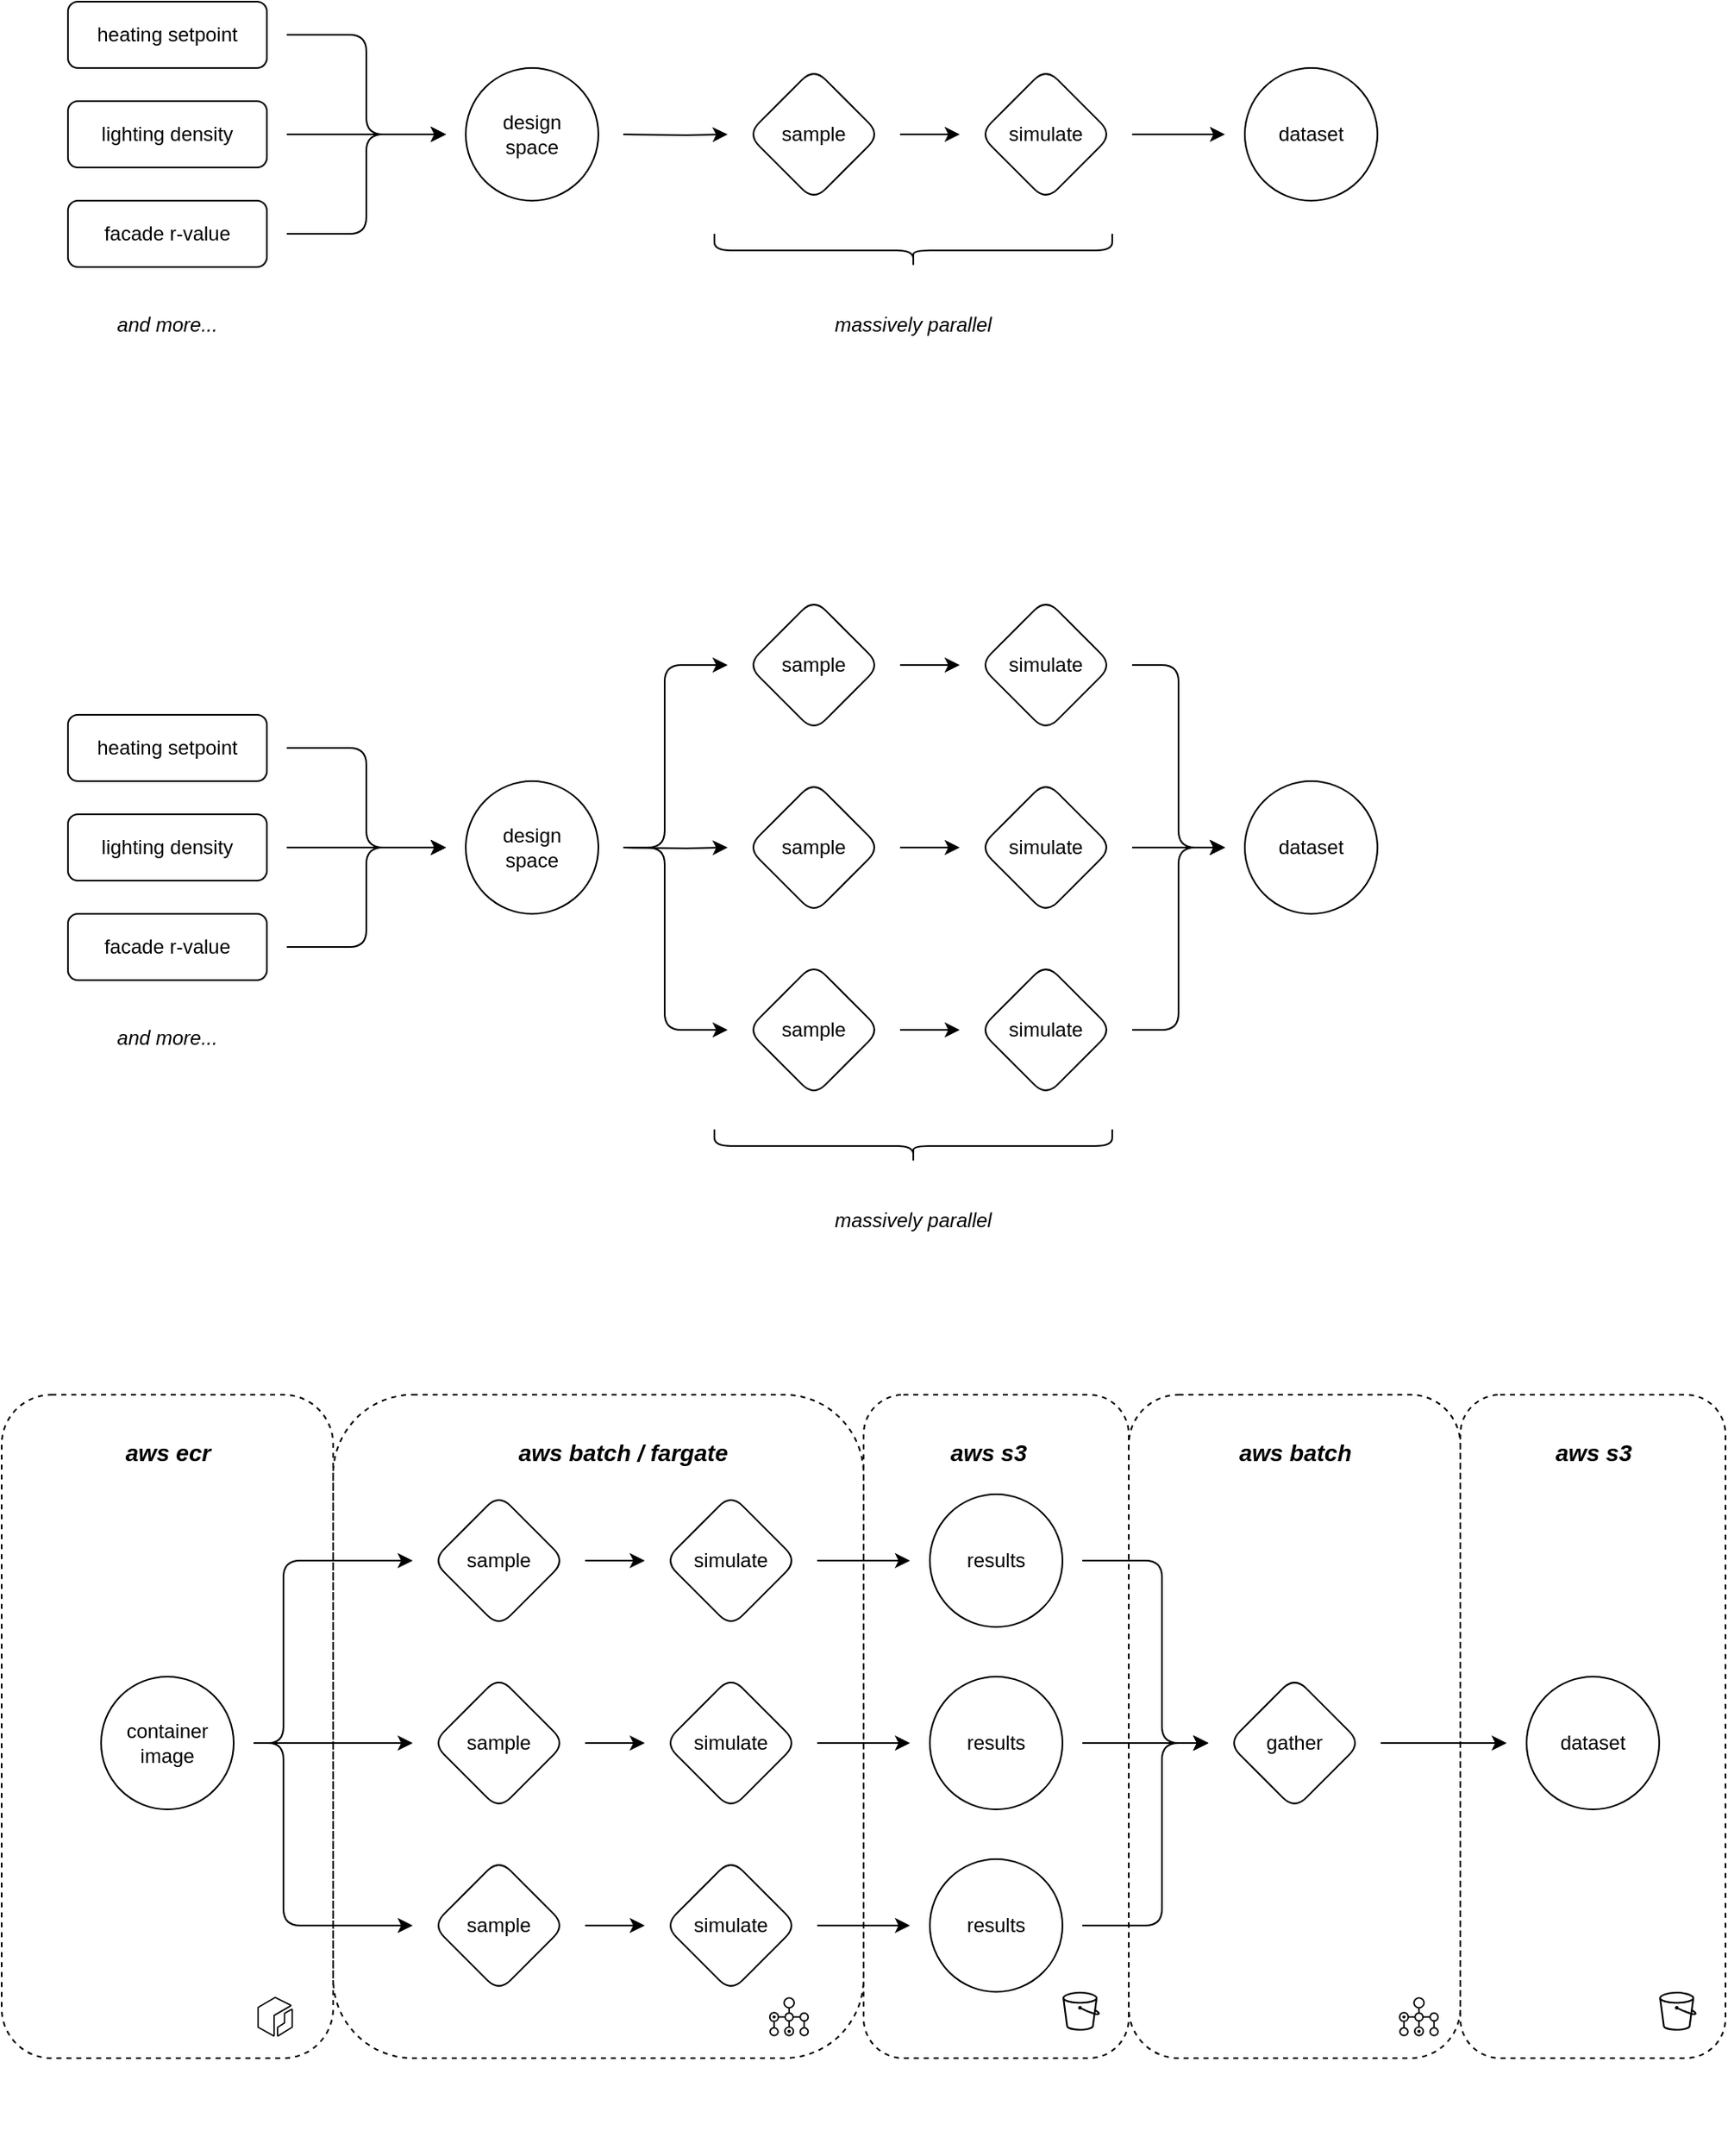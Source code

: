 <mxfile version="22.1.4" type="github" pages="6">
  <diagram name="Page-1" id="byVWfkzwb0T3H2y0rSpV">
    <mxGraphModel dx="2206" dy="1262" grid="1" gridSize="10" guides="1" tooltips="1" connect="1" arrows="1" fold="1" page="1" pageScale="1" pageWidth="1100" pageHeight="850" math="0" shadow="0">
      <root>
        <mxCell id="0" />
        <mxCell id="1" parent="0" />
        <mxCell id="3YcovHDdMfgsJ7F75uSG-102" value="" style="group" parent="1" vertex="1" connectable="0">
          <mxGeometry x="80" y="40" width="790" height="210" as="geometry" />
        </mxCell>
        <mxCell id="3YcovHDdMfgsJ7F75uSG-32" value="heating setpoint" style="rounded=1;whiteSpace=wrap;html=1;perimeterSpacing=12;" parent="3YcovHDdMfgsJ7F75uSG-102" vertex="1">
          <mxGeometry width="120" height="40" as="geometry" />
        </mxCell>
        <mxCell id="3YcovHDdMfgsJ7F75uSG-35" value="" style="edgeStyle=orthogonalEdgeStyle;rounded=0;orthogonalLoop=1;jettySize=auto;html=1;" parent="3YcovHDdMfgsJ7F75uSG-102" target="3YcovHDdMfgsJ7F75uSG-34" edge="1">
          <mxGeometry relative="1" as="geometry">
            <mxPoint x="335" y="80" as="sourcePoint" />
          </mxGeometry>
        </mxCell>
        <mxCell id="3YcovHDdMfgsJ7F75uSG-33" value="&lt;div&gt;design&lt;/div&gt;&lt;div&gt;space&lt;br&gt;&lt;/div&gt;" style="ellipse;whiteSpace=wrap;html=1;aspect=fixed;perimeterSpacing=12;" parent="3YcovHDdMfgsJ7F75uSG-102" vertex="1">
          <mxGeometry x="240" y="40" width="80" height="80" as="geometry" />
        </mxCell>
        <mxCell id="3YcovHDdMfgsJ7F75uSG-36" value="" style="edgeStyle=orthogonalEdgeStyle;rounded=1;orthogonalLoop=1;jettySize=auto;html=1;fontFamily=Helvetica;fontSize=12;fontColor=default;" parent="3YcovHDdMfgsJ7F75uSG-102" source="3YcovHDdMfgsJ7F75uSG-32" target="3YcovHDdMfgsJ7F75uSG-33" edge="1">
          <mxGeometry relative="1" as="geometry" />
        </mxCell>
        <mxCell id="3YcovHDdMfgsJ7F75uSG-34" value="sample" style="rhombus;whiteSpace=wrap;html=1;perimeterSpacing=12;rounded=1;" parent="3YcovHDdMfgsJ7F75uSG-102" vertex="1">
          <mxGeometry x="410" y="40" width="80" height="80" as="geometry" />
        </mxCell>
        <mxCell id="3YcovHDdMfgsJ7F75uSG-38" value="" style="edgeStyle=orthogonalEdgeStyle;rounded=1;orthogonalLoop=1;jettySize=auto;html=1;fontFamily=Helvetica;fontSize=12;fontColor=default;" parent="3YcovHDdMfgsJ7F75uSG-102" source="3YcovHDdMfgsJ7F75uSG-37" target="3YcovHDdMfgsJ7F75uSG-33" edge="1">
          <mxGeometry relative="1" as="geometry" />
        </mxCell>
        <mxCell id="3YcovHDdMfgsJ7F75uSG-37" value="lighting density" style="rounded=1;whiteSpace=wrap;html=1;perimeterSpacing=12;" parent="3YcovHDdMfgsJ7F75uSG-102" vertex="1">
          <mxGeometry y="60" width="120" height="40" as="geometry" />
        </mxCell>
        <mxCell id="3YcovHDdMfgsJ7F75uSG-44" style="edgeStyle=orthogonalEdgeStyle;shape=connector;rounded=1;orthogonalLoop=1;jettySize=auto;html=1;exitX=1;exitY=0.5;exitDx=0;exitDy=0;labelBackgroundColor=default;strokeColor=default;align=center;verticalAlign=middle;fontFamily=Helvetica;fontSize=12;fontColor=default;endArrow=classic;entryX=0;entryY=0.5;entryDx=0;entryDy=0;" parent="3YcovHDdMfgsJ7F75uSG-102" source="3YcovHDdMfgsJ7F75uSG-39" target="3YcovHDdMfgsJ7F75uSG-33" edge="1">
          <mxGeometry relative="1" as="geometry">
            <mxPoint x="270" y="180" as="targetPoint" />
            <Array as="points">
              <mxPoint x="180" y="140" />
              <mxPoint x="180" y="80" />
            </Array>
          </mxGeometry>
        </mxCell>
        <mxCell id="3YcovHDdMfgsJ7F75uSG-39" value="facade r-value" style="rounded=1;whiteSpace=wrap;html=1;perimeterSpacing=12;" parent="3YcovHDdMfgsJ7F75uSG-102" vertex="1">
          <mxGeometry y="120" width="120" height="40" as="geometry" />
        </mxCell>
        <mxCell id="3YcovHDdMfgsJ7F75uSG-45" value="&lt;i&gt;and more...&lt;/i&gt;" style="text;html=1;strokeColor=none;fillColor=none;align=center;verticalAlign=middle;whiteSpace=wrap;rounded=0;fontSize=12;fontFamily=Helvetica;fontColor=default;" parent="3YcovHDdMfgsJ7F75uSG-102" vertex="1">
          <mxGeometry y="180" width="120" height="30" as="geometry" />
        </mxCell>
        <mxCell id="3YcovHDdMfgsJ7F75uSG-48" value="simulate" style="rhombus;whiteSpace=wrap;html=1;perimeterSpacing=12;rounded=1;" parent="3YcovHDdMfgsJ7F75uSG-102" vertex="1">
          <mxGeometry x="550" y="40" width="80" height="80" as="geometry" />
        </mxCell>
        <mxCell id="3YcovHDdMfgsJ7F75uSG-49" value="" style="edgeStyle=orthogonalEdgeStyle;shape=connector;rounded=1;orthogonalLoop=1;jettySize=auto;html=1;labelBackgroundColor=default;strokeColor=default;align=center;verticalAlign=middle;fontFamily=Helvetica;fontSize=12;fontColor=default;endArrow=classic;" parent="3YcovHDdMfgsJ7F75uSG-102" source="3YcovHDdMfgsJ7F75uSG-34" target="3YcovHDdMfgsJ7F75uSG-48" edge="1">
          <mxGeometry relative="1" as="geometry" />
        </mxCell>
        <mxCell id="3YcovHDdMfgsJ7F75uSG-50" value="dataset" style="ellipse;whiteSpace=wrap;html=1;aspect=fixed;perimeterSpacing=12;" parent="3YcovHDdMfgsJ7F75uSG-102" vertex="1">
          <mxGeometry x="710" y="40" width="80" height="80" as="geometry" />
        </mxCell>
        <mxCell id="3YcovHDdMfgsJ7F75uSG-51" value="" style="edgeStyle=orthogonalEdgeStyle;shape=connector;rounded=1;orthogonalLoop=1;jettySize=auto;html=1;labelBackgroundColor=default;strokeColor=default;align=center;verticalAlign=middle;fontFamily=Helvetica;fontSize=12;fontColor=default;endArrow=classic;" parent="3YcovHDdMfgsJ7F75uSG-102" source="3YcovHDdMfgsJ7F75uSG-48" target="3YcovHDdMfgsJ7F75uSG-50" edge="1">
          <mxGeometry relative="1" as="geometry" />
        </mxCell>
        <mxCell id="3YcovHDdMfgsJ7F75uSG-52" value="" style="shape=curlyBracket;whiteSpace=wrap;html=1;rounded=1;labelPosition=left;verticalLabelPosition=middle;align=right;verticalAlign=middle;strokeColor=default;fontFamily=Helvetica;fontSize=12;fontColor=default;fillColor=default;direction=north;" parent="3YcovHDdMfgsJ7F75uSG-102" vertex="1">
          <mxGeometry x="390" y="140" width="240" height="20" as="geometry" />
        </mxCell>
        <mxCell id="3YcovHDdMfgsJ7F75uSG-67" value="&lt;i&gt;massively parallel&lt;/i&gt;" style="text;html=1;strokeColor=none;fillColor=none;align=center;verticalAlign=middle;whiteSpace=wrap;rounded=0;fontSize=12;fontFamily=Helvetica;fontColor=default;" parent="3YcovHDdMfgsJ7F75uSG-102" vertex="1">
          <mxGeometry x="450" y="180" width="120" height="30" as="geometry" />
        </mxCell>
        <mxCell id="3YcovHDdMfgsJ7F75uSG-227" value="" style="group" parent="1" vertex="1" connectable="0">
          <mxGeometry x="40" y="880" width="1040" height="458" as="geometry" />
        </mxCell>
        <mxCell id="3YcovHDdMfgsJ7F75uSG-150" value="&lt;div align=&quot;left&quot;&gt;&lt;br&gt;&lt;/div&gt;" style="rounded=1;whiteSpace=wrap;html=1;strokeColor=default;align=center;verticalAlign=middle;fontFamily=Helvetica;fontSize=12;fontColor=default;fillColor=none;dashed=1;" parent="3YcovHDdMfgsJ7F75uSG-227" vertex="1">
          <mxGeometry x="880" width="160" height="400" as="geometry" />
        </mxCell>
        <mxCell id="3YcovHDdMfgsJ7F75uSG-147" value="&lt;div align=&quot;left&quot;&gt;&lt;br&gt;&lt;/div&gt;" style="rounded=1;whiteSpace=wrap;html=1;strokeColor=default;align=center;verticalAlign=middle;fontFamily=Helvetica;fontSize=12;fontColor=default;fillColor=none;dashed=1;" parent="3YcovHDdMfgsJ7F75uSG-227" vertex="1">
          <mxGeometry x="680" width="200" height="400" as="geometry" />
        </mxCell>
        <mxCell id="3YcovHDdMfgsJ7F75uSG-141" value="&lt;div align=&quot;left&quot;&gt;&lt;br&gt;&lt;/div&gt;" style="rounded=1;whiteSpace=wrap;html=1;strokeColor=default;align=center;verticalAlign=middle;fontFamily=Helvetica;fontSize=12;fontColor=default;fillColor=none;dashed=1;" parent="3YcovHDdMfgsJ7F75uSG-227" vertex="1">
          <mxGeometry x="520" width="160" height="400" as="geometry" />
        </mxCell>
        <mxCell id="3YcovHDdMfgsJ7F75uSG-128" value="&lt;div align=&quot;left&quot;&gt;&lt;br&gt;&lt;/div&gt;" style="rounded=1;whiteSpace=wrap;html=1;strokeColor=default;align=center;verticalAlign=middle;fontFamily=Helvetica;fontSize=12;fontColor=default;fillColor=none;dashed=1;" parent="3YcovHDdMfgsJ7F75uSG-227" vertex="1">
          <mxGeometry width="200" height="400" as="geometry" />
        </mxCell>
        <mxCell id="3YcovHDdMfgsJ7F75uSG-131" value="&lt;div align=&quot;left&quot;&gt;&lt;br&gt;&lt;/div&gt;" style="rounded=1;whiteSpace=wrap;html=1;strokeColor=default;align=center;verticalAlign=middle;fontFamily=Helvetica;fontSize=12;fontColor=default;fillColor=none;dashed=1;" parent="3YcovHDdMfgsJ7F75uSG-227" vertex="1">
          <mxGeometry x="200" width="320" height="400" as="geometry" />
        </mxCell>
        <mxCell id="3YcovHDdMfgsJ7F75uSG-108" value="&lt;div&gt;container&lt;/div&gt;&lt;div&gt;image&lt;br&gt;&lt;/div&gt;" style="ellipse;whiteSpace=wrap;html=1;aspect=fixed;perimeterSpacing=12;" parent="3YcovHDdMfgsJ7F75uSG-227" vertex="1">
          <mxGeometry x="60" y="170" width="80" height="80" as="geometry" />
        </mxCell>
        <mxCell id="3YcovHDdMfgsJ7F75uSG-110" value="sample" style="rhombus;whiteSpace=wrap;html=1;perimeterSpacing=12;rounded=1;" parent="3YcovHDdMfgsJ7F75uSG-227" vertex="1">
          <mxGeometry x="260" y="170" width="80" height="80" as="geometry" />
        </mxCell>
        <mxCell id="3YcovHDdMfgsJ7F75uSG-154" style="edgeStyle=orthogonalEdgeStyle;shape=connector;rounded=1;orthogonalLoop=1;jettySize=auto;html=1;labelBackgroundColor=default;strokeColor=default;align=center;verticalAlign=middle;fontFamily=Helvetica;fontSize=12;fontColor=default;endArrow=classic;" parent="3YcovHDdMfgsJ7F75uSG-227" source="3YcovHDdMfgsJ7F75uSG-108" target="3YcovHDdMfgsJ7F75uSG-110" edge="1">
          <mxGeometry relative="1" as="geometry" />
        </mxCell>
        <mxCell id="3YcovHDdMfgsJ7F75uSG-116" value="simulate" style="rhombus;whiteSpace=wrap;html=1;perimeterSpacing=12;rounded=1;" parent="3YcovHDdMfgsJ7F75uSG-227" vertex="1">
          <mxGeometry x="400" y="170" width="80" height="80" as="geometry" />
        </mxCell>
        <mxCell id="3YcovHDdMfgsJ7F75uSG-117" value="" style="edgeStyle=orthogonalEdgeStyle;shape=connector;rounded=1;orthogonalLoop=1;jettySize=auto;html=1;labelBackgroundColor=default;strokeColor=default;align=center;verticalAlign=middle;fontFamily=Helvetica;fontSize=12;fontColor=default;endArrow=classic;" parent="3YcovHDdMfgsJ7F75uSG-227" source="3YcovHDdMfgsJ7F75uSG-110" target="3YcovHDdMfgsJ7F75uSG-116" edge="1">
          <mxGeometry relative="1" as="geometry" />
        </mxCell>
        <mxCell id="3YcovHDdMfgsJ7F75uSG-118" value="results" style="ellipse;whiteSpace=wrap;html=1;aspect=fixed;perimeterSpacing=12;" parent="3YcovHDdMfgsJ7F75uSG-227" vertex="1">
          <mxGeometry x="560" y="60" width="80" height="80" as="geometry" />
        </mxCell>
        <mxCell id="3YcovHDdMfgsJ7F75uSG-120" value="sample" style="rhombus;whiteSpace=wrap;html=1;perimeterSpacing=12;rounded=1;" parent="3YcovHDdMfgsJ7F75uSG-227" vertex="1">
          <mxGeometry x="260" y="280" width="80" height="80" as="geometry" />
        </mxCell>
        <mxCell id="3YcovHDdMfgsJ7F75uSG-157" style="edgeStyle=orthogonalEdgeStyle;shape=connector;rounded=1;orthogonalLoop=1;jettySize=auto;html=1;entryX=0;entryY=0.5;entryDx=0;entryDy=0;labelBackgroundColor=default;strokeColor=default;align=center;verticalAlign=middle;fontFamily=Helvetica;fontSize=12;fontColor=default;endArrow=classic;" parent="3YcovHDdMfgsJ7F75uSG-227" source="3YcovHDdMfgsJ7F75uSG-108" target="3YcovHDdMfgsJ7F75uSG-120" edge="1">
          <mxGeometry relative="1" as="geometry">
            <Array as="points">
              <mxPoint x="170" y="210" />
              <mxPoint x="170" y="320" />
            </Array>
          </mxGeometry>
        </mxCell>
        <mxCell id="3YcovHDdMfgsJ7F75uSG-122" value="simulate" style="rhombus;whiteSpace=wrap;html=1;perimeterSpacing=12;rounded=1;" parent="3YcovHDdMfgsJ7F75uSG-227" vertex="1">
          <mxGeometry x="400" y="280" width="80" height="80" as="geometry" />
        </mxCell>
        <mxCell id="3YcovHDdMfgsJ7F75uSG-123" value="" style="edgeStyle=orthogonalEdgeStyle;shape=connector;rounded=1;orthogonalLoop=1;jettySize=auto;html=1;labelBackgroundColor=default;strokeColor=default;align=center;verticalAlign=middle;fontFamily=Helvetica;fontSize=12;fontColor=default;endArrow=classic;" parent="3YcovHDdMfgsJ7F75uSG-227" source="3YcovHDdMfgsJ7F75uSG-120" target="3YcovHDdMfgsJ7F75uSG-122" edge="1">
          <mxGeometry relative="1" as="geometry" />
        </mxCell>
        <mxCell id="3YcovHDdMfgsJ7F75uSG-124" value="sample" style="rhombus;whiteSpace=wrap;html=1;perimeterSpacing=12;rounded=1;" parent="3YcovHDdMfgsJ7F75uSG-227" vertex="1">
          <mxGeometry x="260" y="60" width="80" height="80" as="geometry" />
        </mxCell>
        <mxCell id="3YcovHDdMfgsJ7F75uSG-156" style="edgeStyle=orthogonalEdgeStyle;shape=connector;rounded=1;orthogonalLoop=1;jettySize=auto;html=1;entryX=0;entryY=0.5;entryDx=0;entryDy=0;labelBackgroundColor=default;strokeColor=default;align=center;verticalAlign=middle;fontFamily=Helvetica;fontSize=12;fontColor=default;endArrow=classic;jumpStyle=none;jumpSize=24;" parent="3YcovHDdMfgsJ7F75uSG-227" source="3YcovHDdMfgsJ7F75uSG-108" target="3YcovHDdMfgsJ7F75uSG-124" edge="1">
          <mxGeometry relative="1" as="geometry">
            <Array as="points">
              <mxPoint x="170" y="210" />
              <mxPoint x="170" y="100" />
            </Array>
          </mxGeometry>
        </mxCell>
        <mxCell id="3YcovHDdMfgsJ7F75uSG-138" value="" style="edgeStyle=orthogonalEdgeStyle;shape=connector;rounded=1;orthogonalLoop=1;jettySize=auto;html=1;labelBackgroundColor=default;strokeColor=default;align=center;verticalAlign=middle;fontFamily=Helvetica;fontSize=12;fontColor=default;endArrow=classic;" parent="3YcovHDdMfgsJ7F75uSG-227" source="3YcovHDdMfgsJ7F75uSG-126" target="3YcovHDdMfgsJ7F75uSG-118" edge="1">
          <mxGeometry relative="1" as="geometry" />
        </mxCell>
        <mxCell id="3YcovHDdMfgsJ7F75uSG-126" value="simulate" style="rhombus;whiteSpace=wrap;html=1;perimeterSpacing=12;rounded=1;" parent="3YcovHDdMfgsJ7F75uSG-227" vertex="1">
          <mxGeometry x="400" y="60" width="80" height="80" as="geometry" />
        </mxCell>
        <mxCell id="3YcovHDdMfgsJ7F75uSG-127" value="" style="edgeStyle=orthogonalEdgeStyle;shape=connector;rounded=1;orthogonalLoop=1;jettySize=auto;html=1;labelBackgroundColor=default;strokeColor=default;align=center;verticalAlign=middle;fontFamily=Helvetica;fontSize=12;fontColor=default;endArrow=classic;" parent="3YcovHDdMfgsJ7F75uSG-227" source="3YcovHDdMfgsJ7F75uSG-124" target="3YcovHDdMfgsJ7F75uSG-126" edge="1">
          <mxGeometry relative="1" as="geometry" />
        </mxCell>
        <mxCell id="3YcovHDdMfgsJ7F75uSG-130" value="&lt;h3&gt;&lt;i&gt;aws ecr&lt;/i&gt;&lt;/h3&gt;" style="text;html=1;strokeColor=none;fillColor=default;align=center;verticalAlign=middle;whiteSpace=wrap;rounded=0;fontSize=12;fontFamily=Helvetica;fontColor=default;" parent="3YcovHDdMfgsJ7F75uSG-227" vertex="1">
          <mxGeometry x="62.5" y="20" width="75" height="30" as="geometry" />
        </mxCell>
        <mxCell id="3YcovHDdMfgsJ7F75uSG-132" value="&lt;h3&gt;&lt;i&gt;aws batch / fargate&lt;br&gt;&lt;/i&gt;&lt;/h3&gt;" style="text;html=1;strokeColor=none;fillColor=default;align=center;verticalAlign=middle;whiteSpace=wrap;rounded=0;fontSize=12;fontFamily=Helvetica;fontColor=default;" parent="3YcovHDdMfgsJ7F75uSG-227" vertex="1">
          <mxGeometry x="295" y="20" width="160" height="30" as="geometry" />
        </mxCell>
        <mxCell id="3YcovHDdMfgsJ7F75uSG-134" value="results" style="ellipse;whiteSpace=wrap;html=1;aspect=fixed;perimeterSpacing=12;" parent="3YcovHDdMfgsJ7F75uSG-227" vertex="1">
          <mxGeometry x="560" y="170" width="80" height="80" as="geometry" />
        </mxCell>
        <mxCell id="3YcovHDdMfgsJ7F75uSG-139" value="" style="edgeStyle=orthogonalEdgeStyle;shape=connector;rounded=1;orthogonalLoop=1;jettySize=auto;html=1;labelBackgroundColor=default;strokeColor=default;align=center;verticalAlign=middle;fontFamily=Helvetica;fontSize=12;fontColor=default;endArrow=classic;" parent="3YcovHDdMfgsJ7F75uSG-227" source="3YcovHDdMfgsJ7F75uSG-116" target="3YcovHDdMfgsJ7F75uSG-134" edge="1">
          <mxGeometry relative="1" as="geometry" />
        </mxCell>
        <mxCell id="3YcovHDdMfgsJ7F75uSG-137" value="results" style="ellipse;whiteSpace=wrap;html=1;aspect=fixed;perimeterSpacing=12;" parent="3YcovHDdMfgsJ7F75uSG-227" vertex="1">
          <mxGeometry x="560" y="280" width="80" height="80" as="geometry" />
        </mxCell>
        <mxCell id="3YcovHDdMfgsJ7F75uSG-143" value="gather" style="rhombus;whiteSpace=wrap;html=1;perimeterSpacing=12;rounded=1;" parent="3YcovHDdMfgsJ7F75uSG-227" vertex="1">
          <mxGeometry x="740" y="170" width="80" height="80" as="geometry" />
        </mxCell>
        <mxCell id="3YcovHDdMfgsJ7F75uSG-224" style="edgeStyle=orthogonalEdgeStyle;shape=connector;rounded=1;orthogonalLoop=1;jettySize=auto;html=1;labelBackgroundColor=default;strokeColor=default;align=center;verticalAlign=middle;fontFamily=Helvetica;fontSize=12;fontColor=default;endArrow=classic;" parent="3YcovHDdMfgsJ7F75uSG-227" source="3YcovHDdMfgsJ7F75uSG-118" target="3YcovHDdMfgsJ7F75uSG-143" edge="1">
          <mxGeometry relative="1" as="geometry">
            <Array as="points">
              <mxPoint x="700" y="100" />
              <mxPoint x="700" y="210" />
            </Array>
          </mxGeometry>
        </mxCell>
        <mxCell id="3YcovHDdMfgsJ7F75uSG-140" value="" style="edgeStyle=orthogonalEdgeStyle;shape=connector;rounded=1;orthogonalLoop=1;jettySize=auto;html=1;labelBackgroundColor=default;strokeColor=default;align=center;verticalAlign=middle;fontFamily=Helvetica;fontSize=12;fontColor=default;endArrow=classic;" parent="3YcovHDdMfgsJ7F75uSG-227" source="3YcovHDdMfgsJ7F75uSG-122" target="3YcovHDdMfgsJ7F75uSG-137" edge="1">
          <mxGeometry relative="1" as="geometry" />
        </mxCell>
        <mxCell id="3YcovHDdMfgsJ7F75uSG-146" value="&lt;h3&gt;&lt;i&gt;aws s3&lt;br&gt;&lt;/i&gt;&lt;/h3&gt;" style="text;html=1;strokeColor=none;fillColor=default;align=center;verticalAlign=middle;whiteSpace=wrap;rounded=0;fontSize=12;fontFamily=Helvetica;fontColor=default;" parent="3YcovHDdMfgsJ7F75uSG-227" vertex="1">
          <mxGeometry x="557.5" y="20" width="75" height="30" as="geometry" />
        </mxCell>
        <mxCell id="3YcovHDdMfgsJ7F75uSG-148" value="&lt;h3&gt;&lt;i&gt;aws batch&lt;br&gt;&lt;/i&gt;&lt;/h3&gt;" style="text;html=1;strokeColor=none;fillColor=default;align=center;verticalAlign=middle;whiteSpace=wrap;rounded=0;fontSize=12;fontFamily=Helvetica;fontColor=default;" parent="3YcovHDdMfgsJ7F75uSG-227" vertex="1">
          <mxGeometry x="742.5" y="20" width="75" height="30" as="geometry" />
        </mxCell>
        <mxCell id="3YcovHDdMfgsJ7F75uSG-149" value="dataset" style="ellipse;whiteSpace=wrap;html=1;aspect=fixed;perimeterSpacing=12;" parent="3YcovHDdMfgsJ7F75uSG-227" vertex="1">
          <mxGeometry x="920" y="170" width="80" height="80" as="geometry" />
        </mxCell>
        <mxCell id="3YcovHDdMfgsJ7F75uSG-152" value="&lt;h3&gt;&lt;i&gt;aws s3&lt;br&gt;&lt;/i&gt;&lt;/h3&gt;" style="text;html=1;strokeColor=none;fillColor=default;align=center;verticalAlign=middle;whiteSpace=wrap;rounded=0;fontSize=12;fontFamily=Helvetica;fontColor=default;" parent="3YcovHDdMfgsJ7F75uSG-227" vertex="1">
          <mxGeometry x="922.5" y="20" width="75" height="30" as="geometry" />
        </mxCell>
        <mxCell id="3YcovHDdMfgsJ7F75uSG-225" style="edgeStyle=orthogonalEdgeStyle;shape=connector;rounded=1;orthogonalLoop=1;jettySize=auto;html=1;labelBackgroundColor=default;strokeColor=default;align=center;verticalAlign=middle;fontFamily=Helvetica;fontSize=12;fontColor=default;endArrow=classic;" parent="3YcovHDdMfgsJ7F75uSG-227" source="3YcovHDdMfgsJ7F75uSG-137" target="3YcovHDdMfgsJ7F75uSG-143" edge="1">
          <mxGeometry relative="1" as="geometry">
            <Array as="points">
              <mxPoint x="700" y="320" />
              <mxPoint x="700" y="210" />
            </Array>
          </mxGeometry>
        </mxCell>
        <mxCell id="3YcovHDdMfgsJ7F75uSG-144" value="" style="edgeStyle=orthogonalEdgeStyle;shape=connector;rounded=1;orthogonalLoop=1;jettySize=auto;html=1;labelBackgroundColor=default;strokeColor=default;align=center;verticalAlign=middle;fontFamily=Helvetica;fontSize=12;fontColor=default;endArrow=classic;" parent="3YcovHDdMfgsJ7F75uSG-227" source="3YcovHDdMfgsJ7F75uSG-134" target="3YcovHDdMfgsJ7F75uSG-143" edge="1">
          <mxGeometry relative="1" as="geometry" />
        </mxCell>
        <mxCell id="3YcovHDdMfgsJ7F75uSG-151" value="" style="edgeStyle=orthogonalEdgeStyle;shape=connector;rounded=1;orthogonalLoop=1;jettySize=auto;html=1;labelBackgroundColor=default;strokeColor=default;align=center;verticalAlign=middle;fontFamily=Helvetica;fontSize=12;fontColor=default;endArrow=classic;" parent="3YcovHDdMfgsJ7F75uSG-227" source="3YcovHDdMfgsJ7F75uSG-143" target="3YcovHDdMfgsJ7F75uSG-149" edge="1">
          <mxGeometry relative="1" as="geometry" />
        </mxCell>
        <mxCell id="3YcovHDdMfgsJ7F75uSG-166" value="" style="sketch=0;outlineConnect=0;fontColor=#232F3E;gradientColor=none;fillColor=#000000;strokeColor=none;dashed=0;verticalLabelPosition=bottom;verticalAlign=top;align=center;html=1;fontSize=12;fontStyle=0;aspect=fixed;pointerEvents=1;shape=mxgraph.aws4.bucket;rounded=1;fontFamily=Helvetica;" parent="3YcovHDdMfgsJ7F75uSG-227" vertex="1">
          <mxGeometry x="1000" y="360" width="22.5" height="23.4" as="geometry" />
        </mxCell>
        <mxCell id="3YcovHDdMfgsJ7F75uSG-169" value="" style="sketch=0;points=[[0,0,0],[0.25,0,0],[0.5,0,0],[0.75,0,0],[1,0,0],[0,1,0],[0.25,1,0],[0.5,1,0],[0.75,1,0],[1,1,0],[0,0.25,0],[0,0.5,0],[0,0.75,0],[1,0.25,0],[1,0.5,0],[1,0.75,0]];outlineConnect=0;fontColor=#232F3E;fillColor=none;strokeColor=#000000;dashed=0;verticalLabelPosition=bottom;verticalAlign=top;align=center;html=1;fontSize=12;fontStyle=0;aspect=fixed;shape=mxgraph.aws4.resourceIcon;resIcon=mxgraph.aws4.ecr;rounded=1;fontFamily=Helvetica;" parent="3YcovHDdMfgsJ7F75uSG-227" vertex="1">
          <mxGeometry x="150" y="360" width="30" height="30" as="geometry" />
        </mxCell>
        <mxCell id="3YcovHDdMfgsJ7F75uSG-172" value="" style="sketch=0;points=[[0,0,0],[0.25,0,0],[0.5,0,0],[0.75,0,0],[1,0,0],[0,1,0],[0.25,1,0],[0.5,1,0],[0.75,1,0],[1,1,0],[0,0.25,0],[0,0.5,0],[0,0.75,0],[1,0.25,0],[1,0.5,0],[1,0.75,0]];outlineConnect=0;fontColor=#232F3E;fillColor=none;strokeColor=#000000;dashed=0;verticalLabelPosition=bottom;verticalAlign=top;align=center;html=1;fontSize=12;fontStyle=0;aspect=fixed;shape=mxgraph.aws4.resourceIcon;resIcon=mxgraph.aws4.batch;rounded=1;fontFamily=Helvetica;" parent="3YcovHDdMfgsJ7F75uSG-227" vertex="1">
          <mxGeometry x="460" y="360" width="30" height="30" as="geometry" />
        </mxCell>
        <mxCell id="3YcovHDdMfgsJ7F75uSG-173" value="" style="sketch=0;points=[[0,0,0],[0.25,0,0],[0.5,0,0],[0.75,0,0],[1,0,0],[0,1,0],[0.25,1,0],[0.5,1,0],[0.75,1,0],[1,1,0],[0,0.25,0],[0,0.5,0],[0,0.75,0],[1,0.25,0],[1,0.5,0],[1,0.75,0]];outlineConnect=0;fontColor=#232F3E;fillColor=none;strokeColor=#000000;dashed=0;verticalLabelPosition=bottom;verticalAlign=top;align=center;html=1;fontSize=12;fontStyle=0;aspect=fixed;shape=mxgraph.aws4.resourceIcon;resIcon=mxgraph.aws4.batch;rounded=1;fontFamily=Helvetica;" parent="3YcovHDdMfgsJ7F75uSG-227" vertex="1">
          <mxGeometry x="840" y="360" width="30" height="30" as="geometry" />
        </mxCell>
        <mxCell id="3YcovHDdMfgsJ7F75uSG-212" value="" style="sketch=0;outlineConnect=0;fontColor=#232F3E;gradientColor=none;fillColor=#000000;strokeColor=none;dashed=0;verticalLabelPosition=bottom;verticalAlign=top;align=center;html=1;fontSize=12;fontStyle=0;aspect=fixed;pointerEvents=1;shape=mxgraph.aws4.bucket;rounded=1;fontFamily=Helvetica;" parent="3YcovHDdMfgsJ7F75uSG-227" vertex="1">
          <mxGeometry x="640" y="360" width="22.5" height="23.4" as="geometry" />
        </mxCell>
        <mxCell id="3YcovHDdMfgsJ7F75uSG-231" value="" style="group" parent="1" vertex="1" connectable="0">
          <mxGeometry x="80" y="400" width="790" height="390" as="geometry" />
        </mxCell>
        <mxCell id="3YcovHDdMfgsJ7F75uSG-158" value="" style="shape=curlyBracket;whiteSpace=wrap;html=1;rounded=1;labelPosition=left;verticalLabelPosition=middle;align=right;verticalAlign=middle;strokeColor=default;fontFamily=Helvetica;fontSize=12;fontColor=default;fillColor=default;direction=north;" parent="3YcovHDdMfgsJ7F75uSG-231" vertex="1">
          <mxGeometry x="390" y="320" width="240" height="20" as="geometry" />
        </mxCell>
        <mxCell id="3YcovHDdMfgsJ7F75uSG-159" value="&lt;i&gt;massively parallel&lt;/i&gt;" style="text;html=1;strokeColor=none;fillColor=none;align=center;verticalAlign=middle;whiteSpace=wrap;rounded=0;fontSize=12;fontFamily=Helvetica;fontColor=default;" parent="3YcovHDdMfgsJ7F75uSG-231" vertex="1">
          <mxGeometry x="450" y="360" width="120" height="30" as="geometry" />
        </mxCell>
        <mxCell id="3YcovHDdMfgsJ7F75uSG-76" value="heating setpoint" style="rounded=1;whiteSpace=wrap;html=1;perimeterSpacing=12;" parent="3YcovHDdMfgsJ7F75uSG-231" vertex="1">
          <mxGeometry y="70" width="120" height="40" as="geometry" />
        </mxCell>
        <mxCell id="3YcovHDdMfgsJ7F75uSG-77" value="" style="edgeStyle=orthogonalEdgeStyle;rounded=0;orthogonalLoop=1;jettySize=auto;html=1;" parent="3YcovHDdMfgsJ7F75uSG-231" target="3YcovHDdMfgsJ7F75uSG-80" edge="1">
          <mxGeometry relative="1" as="geometry">
            <mxPoint x="335" y="150" as="sourcePoint" />
          </mxGeometry>
        </mxCell>
        <mxCell id="3YcovHDdMfgsJ7F75uSG-99" style="edgeStyle=orthogonalEdgeStyle;shape=connector;rounded=1;orthogonalLoop=1;jettySize=auto;html=1;entryX=0;entryY=0.5;entryDx=0;entryDy=0;labelBackgroundColor=default;strokeColor=default;align=center;verticalAlign=middle;fontFamily=Helvetica;fontSize=12;fontColor=default;endArrow=classic;" parent="3YcovHDdMfgsJ7F75uSG-231" target="3YcovHDdMfgsJ7F75uSG-92" edge="1">
          <mxGeometry relative="1" as="geometry">
            <mxPoint x="335.0" y="150.059" as="sourcePoint" />
            <Array as="points">
              <mxPoint x="360" y="150" />
              <mxPoint x="360" y="260" />
            </Array>
          </mxGeometry>
        </mxCell>
        <mxCell id="3YcovHDdMfgsJ7F75uSG-100" style="edgeStyle=orthogonalEdgeStyle;shape=connector;rounded=1;orthogonalLoop=1;jettySize=auto;html=1;entryX=0;entryY=0.5;entryDx=0;entryDy=0;labelBackgroundColor=default;strokeColor=default;align=center;verticalAlign=middle;fontFamily=Helvetica;fontSize=12;fontColor=default;endArrow=classic;exitX=1;exitY=0.5;exitDx=0;exitDy=0;" parent="3YcovHDdMfgsJ7F75uSG-231" target="3YcovHDdMfgsJ7F75uSG-96" edge="1">
          <mxGeometry relative="1" as="geometry">
            <mxPoint x="335.0" y="150" as="sourcePoint" />
            <Array as="points">
              <mxPoint x="360" y="150" />
              <mxPoint x="360" y="40" />
            </Array>
          </mxGeometry>
        </mxCell>
        <mxCell id="3YcovHDdMfgsJ7F75uSG-78" value="&lt;div&gt;design&lt;/div&gt;&lt;div&gt;space&lt;br&gt;&lt;/div&gt;" style="ellipse;whiteSpace=wrap;html=1;aspect=fixed;perimeterSpacing=12;" parent="3YcovHDdMfgsJ7F75uSG-231" vertex="1">
          <mxGeometry x="240" y="110" width="80" height="80" as="geometry" />
        </mxCell>
        <mxCell id="3YcovHDdMfgsJ7F75uSG-75" value="" style="edgeStyle=orthogonalEdgeStyle;rounded=1;orthogonalLoop=1;jettySize=auto;html=1;fontFamily=Helvetica;fontSize=12;fontColor=default;" parent="3YcovHDdMfgsJ7F75uSG-231" source="3YcovHDdMfgsJ7F75uSG-76" target="3YcovHDdMfgsJ7F75uSG-78" edge="1">
          <mxGeometry relative="1" as="geometry" />
        </mxCell>
        <mxCell id="3YcovHDdMfgsJ7F75uSG-80" value="sample" style="rhombus;whiteSpace=wrap;html=1;perimeterSpacing=12;rounded=1;" parent="3YcovHDdMfgsJ7F75uSG-231" vertex="1">
          <mxGeometry x="410" y="110" width="80" height="80" as="geometry" />
        </mxCell>
        <mxCell id="3YcovHDdMfgsJ7F75uSG-81" value="" style="edgeStyle=orthogonalEdgeStyle;rounded=1;orthogonalLoop=1;jettySize=auto;html=1;fontFamily=Helvetica;fontSize=12;fontColor=default;" parent="3YcovHDdMfgsJ7F75uSG-231" source="3YcovHDdMfgsJ7F75uSG-82" target="3YcovHDdMfgsJ7F75uSG-78" edge="1">
          <mxGeometry relative="1" as="geometry" />
        </mxCell>
        <mxCell id="3YcovHDdMfgsJ7F75uSG-82" value="lighting density" style="rounded=1;whiteSpace=wrap;html=1;perimeterSpacing=12;" parent="3YcovHDdMfgsJ7F75uSG-231" vertex="1">
          <mxGeometry y="130" width="120" height="40" as="geometry" />
        </mxCell>
        <mxCell id="3YcovHDdMfgsJ7F75uSG-83" style="edgeStyle=orthogonalEdgeStyle;shape=connector;rounded=1;orthogonalLoop=1;jettySize=auto;html=1;exitX=1;exitY=0.5;exitDx=0;exitDy=0;labelBackgroundColor=default;strokeColor=default;align=center;verticalAlign=middle;fontFamily=Helvetica;fontSize=12;fontColor=default;endArrow=classic;entryX=0;entryY=0.5;entryDx=0;entryDy=0;" parent="3YcovHDdMfgsJ7F75uSG-231" source="3YcovHDdMfgsJ7F75uSG-84" target="3YcovHDdMfgsJ7F75uSG-78" edge="1">
          <mxGeometry relative="1" as="geometry">
            <mxPoint x="270" y="250" as="targetPoint" />
            <Array as="points">
              <mxPoint x="180" y="210" />
              <mxPoint x="180" y="150" />
            </Array>
          </mxGeometry>
        </mxCell>
        <mxCell id="3YcovHDdMfgsJ7F75uSG-84" value="facade r-value" style="rounded=1;whiteSpace=wrap;html=1;perimeterSpacing=12;" parent="3YcovHDdMfgsJ7F75uSG-231" vertex="1">
          <mxGeometry y="190" width="120" height="40" as="geometry" />
        </mxCell>
        <mxCell id="3YcovHDdMfgsJ7F75uSG-85" value="&lt;i&gt;and more...&lt;/i&gt;" style="text;html=1;strokeColor=none;fillColor=none;align=center;verticalAlign=middle;whiteSpace=wrap;rounded=0;fontSize=12;fontFamily=Helvetica;fontColor=default;" parent="3YcovHDdMfgsJ7F75uSG-231" vertex="1">
          <mxGeometry y="250" width="120" height="30" as="geometry" />
        </mxCell>
        <mxCell id="3YcovHDdMfgsJ7F75uSG-87" value="simulate" style="rhombus;whiteSpace=wrap;html=1;perimeterSpacing=12;rounded=1;" parent="3YcovHDdMfgsJ7F75uSG-231" vertex="1">
          <mxGeometry x="550" y="110" width="80" height="80" as="geometry" />
        </mxCell>
        <mxCell id="3YcovHDdMfgsJ7F75uSG-79" value="" style="edgeStyle=orthogonalEdgeStyle;shape=connector;rounded=1;orthogonalLoop=1;jettySize=auto;html=1;labelBackgroundColor=default;strokeColor=default;align=center;verticalAlign=middle;fontFamily=Helvetica;fontSize=12;fontColor=default;endArrow=classic;" parent="3YcovHDdMfgsJ7F75uSG-231" source="3YcovHDdMfgsJ7F75uSG-80" target="3YcovHDdMfgsJ7F75uSG-87" edge="1">
          <mxGeometry relative="1" as="geometry" />
        </mxCell>
        <mxCell id="3YcovHDdMfgsJ7F75uSG-88" value="dataset" style="ellipse;whiteSpace=wrap;html=1;aspect=fixed;perimeterSpacing=12;" parent="3YcovHDdMfgsJ7F75uSG-231" vertex="1">
          <mxGeometry x="710" y="110" width="80" height="80" as="geometry" />
        </mxCell>
        <mxCell id="3YcovHDdMfgsJ7F75uSG-86" value="" style="edgeStyle=orthogonalEdgeStyle;shape=connector;rounded=1;orthogonalLoop=1;jettySize=auto;html=1;labelBackgroundColor=default;strokeColor=default;align=center;verticalAlign=middle;fontFamily=Helvetica;fontSize=12;fontColor=default;endArrow=classic;" parent="3YcovHDdMfgsJ7F75uSG-231" source="3YcovHDdMfgsJ7F75uSG-87" target="3YcovHDdMfgsJ7F75uSG-88" edge="1">
          <mxGeometry relative="1" as="geometry" />
        </mxCell>
        <mxCell id="3YcovHDdMfgsJ7F75uSG-92" value="sample" style="rhombus;whiteSpace=wrap;html=1;perimeterSpacing=12;rounded=1;" parent="3YcovHDdMfgsJ7F75uSG-231" vertex="1">
          <mxGeometry x="410" y="220" width="80" height="80" as="geometry" />
        </mxCell>
        <mxCell id="3YcovHDdMfgsJ7F75uSG-93" value="" style="edgeStyle=orthogonalEdgeStyle;shape=connector;rounded=1;orthogonalLoop=1;jettySize=auto;html=1;labelBackgroundColor=default;strokeColor=default;align=center;verticalAlign=middle;fontFamily=Helvetica;fontSize=12;fontColor=default;endArrow=classic;entryX=0;entryY=0.5;entryDx=0;entryDy=0;exitX=1;exitY=0.5;exitDx=0;exitDy=0;" parent="3YcovHDdMfgsJ7F75uSG-231" source="3YcovHDdMfgsJ7F75uSG-94" target="3YcovHDdMfgsJ7F75uSG-88" edge="1">
          <mxGeometry relative="1" as="geometry">
            <mxPoint x="710" y="250" as="targetPoint" />
            <Array as="points">
              <mxPoint x="670" y="260" />
              <mxPoint x="670" y="150" />
            </Array>
          </mxGeometry>
        </mxCell>
        <mxCell id="3YcovHDdMfgsJ7F75uSG-94" value="simulate" style="rhombus;whiteSpace=wrap;html=1;perimeterSpacing=12;rounded=1;" parent="3YcovHDdMfgsJ7F75uSG-231" vertex="1">
          <mxGeometry x="550" y="220" width="80" height="80" as="geometry" />
        </mxCell>
        <mxCell id="3YcovHDdMfgsJ7F75uSG-91" value="" style="edgeStyle=orthogonalEdgeStyle;shape=connector;rounded=1;orthogonalLoop=1;jettySize=auto;html=1;labelBackgroundColor=default;strokeColor=default;align=center;verticalAlign=middle;fontFamily=Helvetica;fontSize=12;fontColor=default;endArrow=classic;" parent="3YcovHDdMfgsJ7F75uSG-231" source="3YcovHDdMfgsJ7F75uSG-92" target="3YcovHDdMfgsJ7F75uSG-94" edge="1">
          <mxGeometry relative="1" as="geometry" />
        </mxCell>
        <mxCell id="3YcovHDdMfgsJ7F75uSG-96" value="sample" style="rhombus;whiteSpace=wrap;html=1;perimeterSpacing=12;rounded=1;" parent="3YcovHDdMfgsJ7F75uSG-231" vertex="1">
          <mxGeometry x="410" width="80" height="80" as="geometry" />
        </mxCell>
        <mxCell id="3YcovHDdMfgsJ7F75uSG-97" value="" style="edgeStyle=orthogonalEdgeStyle;shape=connector;rounded=1;orthogonalLoop=1;jettySize=auto;html=1;labelBackgroundColor=default;strokeColor=default;align=center;verticalAlign=middle;fontFamily=Helvetica;fontSize=12;fontColor=default;endArrow=classic;exitX=1;exitY=0.5;exitDx=0;exitDy=0;entryX=0;entryY=0.5;entryDx=0;entryDy=0;" parent="3YcovHDdMfgsJ7F75uSG-231" source="3YcovHDdMfgsJ7F75uSG-98" target="3YcovHDdMfgsJ7F75uSG-88" edge="1">
          <mxGeometry relative="1" as="geometry">
            <mxPoint x="680" y="140" as="targetPoint" />
            <Array as="points">
              <mxPoint x="670" y="40" />
              <mxPoint x="670" y="150" />
            </Array>
          </mxGeometry>
        </mxCell>
        <mxCell id="3YcovHDdMfgsJ7F75uSG-98" value="simulate" style="rhombus;whiteSpace=wrap;html=1;perimeterSpacing=12;rounded=1;" parent="3YcovHDdMfgsJ7F75uSG-231" vertex="1">
          <mxGeometry x="550" width="80" height="80" as="geometry" />
        </mxCell>
        <mxCell id="3YcovHDdMfgsJ7F75uSG-95" value="" style="edgeStyle=orthogonalEdgeStyle;shape=connector;rounded=1;orthogonalLoop=1;jettySize=auto;html=1;labelBackgroundColor=default;strokeColor=default;align=center;verticalAlign=middle;fontFamily=Helvetica;fontSize=12;fontColor=default;endArrow=classic;" parent="3YcovHDdMfgsJ7F75uSG-231" source="3YcovHDdMfgsJ7F75uSG-96" target="3YcovHDdMfgsJ7F75uSG-98" edge="1">
          <mxGeometry relative="1" as="geometry" />
        </mxCell>
      </root>
    </mxGraphModel>
  </diagram>
  <diagram id="qLDQd8gmQBv7J1ZcVmbG" name="venn-diagram">
    <mxGraphModel dx="1768" dy="1570" grid="1" gridSize="10" guides="1" tooltips="1" connect="1" arrows="1" fold="1" page="1" pageScale="1" pageWidth="1100" pageHeight="850" math="0" shadow="0">
      <root>
        <mxCell id="0" />
        <mxCell id="1" parent="0" />
        <mxCell id="i7wzEEcXtruncGVBkWRd-1" value="" style="group" vertex="1" connectable="0" parent="1">
          <mxGeometry x="1120" y="10" width="300" height="280" as="geometry" />
        </mxCell>
        <mxCell id="i7wzEEcXtruncGVBkWRd-2" value="physics simulation" style="ellipse;whiteSpace=wrap;html=1;aspect=fixed;rounded=1;strokeColor=default;align=center;verticalAlign=middle;fontFamily=Helvetica;fontSize=12;fontColor=default;fillColor=default;perimeterSpacing=12;" vertex="1" parent="i7wzEEcXtruncGVBkWRd-1">
          <mxGeometry width="80" height="80" as="geometry" />
        </mxCell>
        <mxCell id="i7wzEEcXtruncGVBkWRd-3" value="machine learning" style="ellipse;whiteSpace=wrap;html=1;aspect=fixed;rounded=1;strokeColor=default;align=center;verticalAlign=middle;fontFamily=Helvetica;fontSize=12;fontColor=default;fillColor=default;perimeterSpacing=12;" vertex="1" parent="i7wzEEcXtruncGVBkWRd-1">
          <mxGeometry x="220" width="80" height="80" as="geometry" />
        </mxCell>
        <mxCell id="i7wzEEcXtruncGVBkWRd-4" value="web app" style="ellipse;whiteSpace=wrap;html=1;aspect=fixed;rounded=1;strokeColor=default;align=center;verticalAlign=middle;fontFamily=Helvetica;fontSize=12;fontColor=default;fillColor=default;perimeterSpacing=12;" vertex="1" parent="i7wzEEcXtruncGVBkWRd-1">
          <mxGeometry x="110" y="200" width="80" height="80" as="geometry" />
        </mxCell>
        <mxCell id="i7wzEEcXtruncGVBkWRd-5" value="" style="edgeStyle=orthogonalEdgeStyle;shape=connector;rounded=1;orthogonalLoop=1;jettySize=auto;html=1;labelBackgroundColor=default;strokeColor=default;align=center;verticalAlign=middle;fontFamily=Helvetica;fontSize=12;fontColor=default;endArrow=classic;" edge="1" parent="i7wzEEcXtruncGVBkWRd-1" source="i7wzEEcXtruncGVBkWRd-6" target="i7wzEEcXtruncGVBkWRd-4">
          <mxGeometry relative="1" as="geometry" />
        </mxCell>
        <mxCell id="i7wzEEcXtruncGVBkWRd-6" value="" style="sketch=0;points=[[0,0,0],[0.25,0,0],[0.5,0,0],[0.75,0,0],[1,0,0],[0,1,0],[0.25,1,0],[0.5,1,0],[0.75,1,0],[1,1,0],[0,0.25,0],[0,0.5,0],[0,0.75,0],[1,0.25,0],[1,0.5,0],[1,0.75,0]];outlineConnect=0;fontColor=#232F3E;fillColor=none;strokeColor=#000000;dashed=0;verticalLabelPosition=bottom;verticalAlign=top;align=center;html=1;fontSize=12;fontStyle=0;aspect=fixed;shape=mxgraph.aws4.resourceIcon;resIcon=mxgraph.aws4.cloud_development_kit;rounded=1;fontFamily=Helvetica;perimeterSpacing=8;" vertex="1" parent="i7wzEEcXtruncGVBkWRd-1">
          <mxGeometry x="111" y="70" width="78" height="78" as="geometry" />
        </mxCell>
        <mxCell id="i7wzEEcXtruncGVBkWRd-7" style="edgeStyle=orthogonalEdgeStyle;shape=connector;rounded=1;orthogonalLoop=1;jettySize=auto;html=1;entryX=0;entryY=0.5;entryDx=0;entryDy=0;entryPerimeter=0;labelBackgroundColor=default;strokeColor=default;align=center;verticalAlign=middle;fontFamily=Helvetica;fontSize=12;fontColor=default;endArrow=classic;exitX=0.5;exitY=1;exitDx=0;exitDy=0;" edge="1" parent="i7wzEEcXtruncGVBkWRd-1" source="i7wzEEcXtruncGVBkWRd-2" target="i7wzEEcXtruncGVBkWRd-6">
          <mxGeometry relative="1" as="geometry">
            <Array as="points">
              <mxPoint x="40" y="110" />
              <mxPoint x="91" y="110" />
            </Array>
          </mxGeometry>
        </mxCell>
        <mxCell id="i7wzEEcXtruncGVBkWRd-8" style="edgeStyle=orthogonalEdgeStyle;shape=connector;rounded=1;orthogonalLoop=1;jettySize=auto;html=1;entryX=1;entryY=0.5;entryDx=0;entryDy=0;entryPerimeter=0;labelBackgroundColor=default;strokeColor=default;align=center;verticalAlign=middle;fontFamily=Helvetica;fontSize=12;fontColor=default;endArrow=classic;" edge="1" parent="i7wzEEcXtruncGVBkWRd-1" source="i7wzEEcXtruncGVBkWRd-3" target="i7wzEEcXtruncGVBkWRd-6">
          <mxGeometry relative="1" as="geometry">
            <Array as="points">
              <mxPoint x="260" y="109" />
            </Array>
          </mxGeometry>
        </mxCell>
      </root>
    </mxGraphModel>
  </diagram>
  <diagram id="ApBBYEtUWKxgDQWgmX7L" name="training-loop">
    <mxGraphModel dx="587" dy="965" grid="1" gridSize="10" guides="1" tooltips="1" connect="1" arrows="1" fold="1" page="1" pageScale="1" pageWidth="1100" pageHeight="850" math="0" shadow="0">
      <root>
        <mxCell id="0" />
        <mxCell id="1" parent="0" />
        <mxCell id="Hsc4f4mSQW_ovWHTSUfa-1" value="" style="group" vertex="1" connectable="0" parent="1">
          <mxGeometry x="1120" y="20" width="950" height="310" as="geometry" />
        </mxCell>
        <mxCell id="Hsc4f4mSQW_ovWHTSUfa-2" value="&lt;div align=&quot;left&quot;&gt;&lt;br&gt;&lt;/div&gt;" style="rounded=1;whiteSpace=wrap;html=1;strokeColor=default;align=center;verticalAlign=middle;fontFamily=Helvetica;fontSize=12;fontColor=default;fillColor=none;dashed=1;" vertex="1" parent="Hsc4f4mSQW_ovWHTSUfa-1">
          <mxGeometry width="820" height="310" as="geometry" />
        </mxCell>
        <mxCell id="Hsc4f4mSQW_ovWHTSUfa-3" value="&lt;div align=&quot;left&quot;&gt;&lt;br&gt;&lt;/div&gt;" style="rounded=1;whiteSpace=wrap;html=1;strokeColor=default;align=center;verticalAlign=middle;fontFamily=Helvetica;fontSize=12;fontColor=default;fillColor=none;dashed=1;" vertex="1" parent="Hsc4f4mSQW_ovWHTSUfa-1">
          <mxGeometry x="820" width="130" height="310" as="geometry" />
        </mxCell>
        <mxCell id="Hsc4f4mSQW_ovWHTSUfa-4" value="&lt;div&gt;train + test datasets&lt;br&gt;&lt;/div&gt;" style="ellipse;whiteSpace=wrap;html=1;aspect=fixed;perimeterSpacing=12;" vertex="1" parent="Hsc4f4mSQW_ovWHTSUfa-1">
          <mxGeometry x="20" y="155" width="80" height="80" as="geometry" />
        </mxCell>
        <mxCell id="Hsc4f4mSQW_ovWHTSUfa-5" value="split" style="rhombus;whiteSpace=wrap;html=1;perimeterSpacing=12;rounded=1;" vertex="1" parent="Hsc4f4mSQW_ovWHTSUfa-1">
          <mxGeometry x="160" y="155" width="80" height="80" as="geometry" />
        </mxCell>
        <mxCell id="Hsc4f4mSQW_ovWHTSUfa-6" value="" style="edgeStyle=orthogonalEdgeStyle;shape=connector;rounded=1;orthogonalLoop=1;jettySize=auto;html=1;labelBackgroundColor=default;strokeColor=default;align=center;verticalAlign=middle;fontFamily=Helvetica;fontSize=12;fontColor=default;endArrow=classic;" edge="1" parent="Hsc4f4mSQW_ovWHTSUfa-1" source="Hsc4f4mSQW_ovWHTSUfa-4" target="Hsc4f4mSQW_ovWHTSUfa-5">
          <mxGeometry relative="1" as="geometry" />
        </mxCell>
        <mxCell id="Hsc4f4mSQW_ovWHTSUfa-7" value="&lt;div&gt;neural&lt;/div&gt;&lt;div&gt;network&lt;br&gt;&lt;/div&gt;" style="shape=or;whiteSpace=wrap;html=1;rounded=1;strokeColor=default;align=center;verticalAlign=middle;fontFamily=Helvetica;fontSize=12;fontColor=default;fillColor=default;perimeterSpacing=12;" vertex="1" parent="Hsc4f4mSQW_ovWHTSUfa-1">
          <mxGeometry x="300" y="155" width="60" height="80" as="geometry" />
        </mxCell>
        <mxCell id="Hsc4f4mSQW_ovWHTSUfa-8" value="" style="edgeStyle=orthogonalEdgeStyle;shape=connector;rounded=1;orthogonalLoop=1;jettySize=auto;html=1;labelBackgroundColor=default;strokeColor=default;align=center;verticalAlign=middle;fontFamily=Helvetica;fontSize=12;fontColor=default;endArrow=classic;" edge="1" parent="Hsc4f4mSQW_ovWHTSUfa-1" source="Hsc4f4mSQW_ovWHTSUfa-5" target="Hsc4f4mSQW_ovWHTSUfa-7">
          <mxGeometry relative="1" as="geometry" />
        </mxCell>
        <mxCell id="Hsc4f4mSQW_ovWHTSUfa-9" value="error + validate" style="rhombus;whiteSpace=wrap;html=1;perimeterSpacing=12;rounded=1;" vertex="1" parent="Hsc4f4mSQW_ovWHTSUfa-1">
          <mxGeometry x="420" y="155" width="80" height="80" as="geometry" />
        </mxCell>
        <mxCell id="Hsc4f4mSQW_ovWHTSUfa-10" style="edgeStyle=orthogonalEdgeStyle;shape=connector;rounded=1;orthogonalLoop=1;jettySize=auto;html=1;entryX=0.5;entryY=1;entryDx=0;entryDy=0;labelBackgroundColor=default;strokeColor=default;align=center;verticalAlign=middle;fontFamily=Helvetica;fontSize=12;fontColor=default;endArrow=classic;" edge="1" parent="Hsc4f4mSQW_ovWHTSUfa-1" source="Hsc4f4mSQW_ovWHTSUfa-5" target="Hsc4f4mSQW_ovWHTSUfa-9">
          <mxGeometry relative="1" as="geometry">
            <Array as="points">
              <mxPoint x="200" y="275" />
              <mxPoint x="460" y="275" />
            </Array>
          </mxGeometry>
        </mxCell>
        <mxCell id="Hsc4f4mSQW_ovWHTSUfa-11" value="" style="edgeStyle=orthogonalEdgeStyle;shape=connector;rounded=1;orthogonalLoop=1;jettySize=auto;html=1;labelBackgroundColor=default;strokeColor=default;align=center;verticalAlign=middle;fontFamily=Helvetica;fontSize=12;fontColor=default;endArrow=classic;" edge="1" parent="Hsc4f4mSQW_ovWHTSUfa-1" source="Hsc4f4mSQW_ovWHTSUfa-7" target="Hsc4f4mSQW_ovWHTSUfa-9">
          <mxGeometry relative="1" as="geometry" />
        </mxCell>
        <mxCell id="Hsc4f4mSQW_ovWHTSUfa-12" value="optimization controller" style="shape=trapezoid;perimeter=trapezoidPerimeter;whiteSpace=wrap;html=1;fixedSize=1;rounded=1;strokeColor=default;align=center;verticalAlign=middle;fontFamily=Helvetica;fontSize=12;fontColor=default;fillColor=default;perimeterSpacing=12;" vertex="1" parent="Hsc4f4mSQW_ovWHTSUfa-1">
          <mxGeometry x="300" y="60" width="200" height="45" as="geometry" />
        </mxCell>
        <mxCell id="Hsc4f4mSQW_ovWHTSUfa-13" value="" style="edgeStyle=orthogonalEdgeStyle;shape=connector;rounded=1;orthogonalLoop=1;jettySize=auto;html=1;labelBackgroundColor=default;strokeColor=default;align=center;verticalAlign=middle;fontFamily=Helvetica;fontSize=12;fontColor=default;endArrow=classic;" edge="1" parent="Hsc4f4mSQW_ovWHTSUfa-1" source="Hsc4f4mSQW_ovWHTSUfa-9" target="Hsc4f4mSQW_ovWHTSUfa-12">
          <mxGeometry relative="1" as="geometry">
            <Array as="points">
              <mxPoint x="460" y="125" />
              <mxPoint x="460" y="125" />
            </Array>
          </mxGeometry>
        </mxCell>
        <mxCell id="Hsc4f4mSQW_ovWHTSUfa-14" style="edgeStyle=orthogonalEdgeStyle;shape=connector;rounded=1;orthogonalLoop=1;jettySize=auto;html=1;labelBackgroundColor=default;strokeColor=default;align=center;verticalAlign=middle;fontFamily=Helvetica;fontSize=12;fontColor=default;endArrow=classic;" edge="1" parent="Hsc4f4mSQW_ovWHTSUfa-1" source="Hsc4f4mSQW_ovWHTSUfa-12">
          <mxGeometry relative="1" as="geometry">
            <mxPoint x="330" y="145" as="targetPoint" />
            <Array as="points">
              <mxPoint x="330" y="145" />
            </Array>
          </mxGeometry>
        </mxCell>
        <mxCell id="Hsc4f4mSQW_ovWHTSUfa-15" value="ckpts" style="ellipse;whiteSpace=wrap;html=1;aspect=fixed;perimeterSpacing=12;" vertex="1" parent="Hsc4f4mSQW_ovWHTSUfa-1">
          <mxGeometry x="560" y="42.5" width="80" height="80" as="geometry" />
        </mxCell>
        <mxCell id="Hsc4f4mSQW_ovWHTSUfa-16" value="" style="edgeStyle=orthogonalEdgeStyle;shape=connector;rounded=1;orthogonalLoop=1;jettySize=auto;html=1;labelBackgroundColor=default;strokeColor=default;align=center;verticalAlign=middle;fontFamily=Helvetica;fontSize=12;fontColor=default;endArrow=classic;" edge="1" parent="Hsc4f4mSQW_ovWHTSUfa-1" source="Hsc4f4mSQW_ovWHTSUfa-12" target="Hsc4f4mSQW_ovWHTSUfa-15">
          <mxGeometry relative="1" as="geometry" />
        </mxCell>
        <mxCell id="Hsc4f4mSQW_ovWHTSUfa-17" value="metrics" style="ellipse;whiteSpace=wrap;html=1;aspect=fixed;perimeterSpacing=12;" vertex="1" parent="Hsc4f4mSQW_ovWHTSUfa-1">
          <mxGeometry x="560" y="155" width="80" height="80" as="geometry" />
        </mxCell>
        <mxCell id="Hsc4f4mSQW_ovWHTSUfa-18" value="" style="edgeStyle=orthogonalEdgeStyle;shape=connector;rounded=1;orthogonalLoop=1;jettySize=auto;html=1;labelBackgroundColor=default;strokeColor=default;align=center;verticalAlign=middle;fontFamily=Helvetica;fontSize=12;fontColor=default;endArrow=classic;" edge="1" parent="Hsc4f4mSQW_ovWHTSUfa-1" source="Hsc4f4mSQW_ovWHTSUfa-9" target="Hsc4f4mSQW_ovWHTSUfa-17">
          <mxGeometry relative="1" as="geometry" />
        </mxCell>
        <mxCell id="Hsc4f4mSQW_ovWHTSUfa-19" style="edgeStyle=orthogonalEdgeStyle;shape=connector;rounded=1;orthogonalLoop=1;jettySize=auto;html=1;entryX=0.5;entryY=0;entryDx=0;entryDy=0;labelBackgroundColor=default;strokeColor=default;align=center;verticalAlign=middle;fontFamily=Helvetica;fontSize=12;fontColor=default;endArrow=classic;" edge="1" parent="Hsc4f4mSQW_ovWHTSUfa-1" source="Hsc4f4mSQW_ovWHTSUfa-21" target="Hsc4f4mSQW_ovWHTSUfa-4">
          <mxGeometry relative="1" as="geometry">
            <Array as="points">
              <mxPoint x="60" y="120" />
              <mxPoint x="60" y="120" />
            </Array>
          </mxGeometry>
        </mxCell>
        <mxCell id="Hsc4f4mSQW_ovWHTSUfa-20" style="edgeStyle=orthogonalEdgeStyle;shape=connector;rounded=1;orthogonalLoop=1;jettySize=auto;html=1;entryX=0.5;entryY=0;entryDx=0;entryDy=0;labelBackgroundColor=default;strokeColor=default;align=center;verticalAlign=middle;fontFamily=Helvetica;fontSize=12;fontColor=default;endArrow=classic;" edge="1" parent="Hsc4f4mSQW_ovWHTSUfa-1" source="Hsc4f4mSQW_ovWHTSUfa-21" target="Hsc4f4mSQW_ovWHTSUfa-5">
          <mxGeometry relative="1" as="geometry">
            <Array as="points">
              <mxPoint x="200" y="120" />
              <mxPoint x="200" y="120" />
            </Array>
          </mxGeometry>
        </mxCell>
        <mxCell id="Hsc4f4mSQW_ovWHTSUfa-21" value="dataloaders" style="shape=trapezoid;perimeter=trapezoidPerimeter;whiteSpace=wrap;html=1;fixedSize=1;rounded=1;strokeColor=default;align=center;verticalAlign=middle;fontFamily=Helvetica;fontSize=12;fontColor=default;fillColor=default;perimeterSpacing=12;" vertex="1" parent="Hsc4f4mSQW_ovWHTSUfa-1">
          <mxGeometry x="30" y="60" width="200" height="45" as="geometry" />
        </mxCell>
        <mxCell id="Hsc4f4mSQW_ovWHTSUfa-22" value="log" style="rhombus;whiteSpace=wrap;html=1;perimeterSpacing=12;rounded=1;" vertex="1" parent="Hsc4f4mSQW_ovWHTSUfa-1">
          <mxGeometry x="700" y="99" width="80" height="80" as="geometry" />
        </mxCell>
        <mxCell id="Hsc4f4mSQW_ovWHTSUfa-23" style="edgeStyle=orthogonalEdgeStyle;shape=connector;rounded=1;orthogonalLoop=1;jettySize=auto;html=1;entryX=0;entryY=0.5;entryDx=0;entryDy=0;labelBackgroundColor=default;strokeColor=default;align=center;verticalAlign=middle;fontFamily=Helvetica;fontSize=12;fontColor=default;endArrow=classic;" edge="1" parent="Hsc4f4mSQW_ovWHTSUfa-1" source="Hsc4f4mSQW_ovWHTSUfa-15" target="Hsc4f4mSQW_ovWHTSUfa-22">
          <mxGeometry relative="1" as="geometry">
            <Array as="points">
              <mxPoint x="660" y="82" />
              <mxPoint x="660" y="139" />
            </Array>
          </mxGeometry>
        </mxCell>
        <mxCell id="Hsc4f4mSQW_ovWHTSUfa-24" style="edgeStyle=orthogonalEdgeStyle;shape=connector;rounded=1;orthogonalLoop=1;jettySize=auto;html=1;labelBackgroundColor=default;strokeColor=default;align=center;verticalAlign=middle;fontFamily=Helvetica;fontSize=12;fontColor=default;endArrow=classic;" edge="1" parent="Hsc4f4mSQW_ovWHTSUfa-1" source="Hsc4f4mSQW_ovWHTSUfa-17" target="Hsc4f4mSQW_ovWHTSUfa-22">
          <mxGeometry relative="1" as="geometry">
            <Array as="points">
              <mxPoint x="660" y="195" />
              <mxPoint x="660" y="139" />
            </Array>
          </mxGeometry>
        </mxCell>
        <mxCell id="Hsc4f4mSQW_ovWHTSUfa-25" value="registry" style="shape=cylinder3;whiteSpace=wrap;html=1;boundedLbl=1;backgroundOutline=1;size=15;rounded=1;strokeColor=default;align=center;verticalAlign=middle;fontFamily=Helvetica;fontSize=12;fontColor=default;fillColor=default;perimeterSpacing=12;" vertex="1" parent="Hsc4f4mSQW_ovWHTSUfa-1">
          <mxGeometry x="855" y="99" width="60" height="80" as="geometry" />
        </mxCell>
        <mxCell id="Hsc4f4mSQW_ovWHTSUfa-26" value="" style="edgeStyle=orthogonalEdgeStyle;shape=connector;rounded=1;orthogonalLoop=1;jettySize=auto;html=1;labelBackgroundColor=default;strokeColor=default;align=center;verticalAlign=middle;fontFamily=Helvetica;fontSize=12;fontColor=default;endArrow=classic;" edge="1" parent="Hsc4f4mSQW_ovWHTSUfa-1" source="Hsc4f4mSQW_ovWHTSUfa-22" target="Hsc4f4mSQW_ovWHTSUfa-25">
          <mxGeometry relative="1" as="geometry" />
        </mxCell>
        <mxCell id="Hsc4f4mSQW_ovWHTSUfa-27" value="&lt;h3&gt;&lt;i&gt;lightning.ai / aws s3+ecs&lt;br&gt;&lt;/i&gt;&lt;/h3&gt;" style="text;html=1;strokeColor=none;fillColor=default;align=center;verticalAlign=middle;whiteSpace=wrap;rounded=0;fontSize=12;fontFamily=Helvetica;fontColor=default;" vertex="1" parent="Hsc4f4mSQW_ovWHTSUfa-1">
          <mxGeometry x="30" y="12.5" width="210" height="30" as="geometry" />
        </mxCell>
        <mxCell id="Hsc4f4mSQW_ovWHTSUfa-28" value="&lt;h3&gt;&lt;i&gt;w&amp;amp;b.ai&lt;br&gt;&lt;/i&gt;&lt;/h3&gt;" style="text;html=1;strokeColor=none;fillColor=default;align=center;verticalAlign=middle;whiteSpace=wrap;rounded=0;fontSize=12;fontFamily=Helvetica;fontColor=default;" vertex="1" parent="Hsc4f4mSQW_ovWHTSUfa-1">
          <mxGeometry x="835" y="12.5" width="100" height="30" as="geometry" />
        </mxCell>
      </root>
    </mxGraphModel>
  </diagram>
  <diagram id="gT_IA3zCNZZs6tNnQV5E" name="training-multigpu">
    <mxGraphModel dx="334" dy="-30" grid="1" gridSize="10" guides="1" tooltips="1" connect="1" arrows="1" fold="1" page="1" pageScale="1" pageWidth="1100" pageHeight="850" math="0" shadow="0">
      <root>
        <mxCell id="0" />
        <mxCell id="1" parent="0" />
        <mxCell id="hbMQypAPRnzQUomJczf7-1" value="" style="group" vertex="1" connectable="0" parent="1">
          <mxGeometry x="1140" y="870" width="850" height="435" as="geometry" />
        </mxCell>
        <mxCell id="hbMQypAPRnzQUomJczf7-2" value="&lt;div&gt;neural&lt;/div&gt;&lt;div&gt;network&lt;br&gt;&lt;/div&gt;" style="shape=or;whiteSpace=wrap;html=1;rounded=1;strokeColor=default;align=center;verticalAlign=middle;fontFamily=Helvetica;fontSize=12;fontColor=default;fillColor=default;perimeterSpacing=12;" vertex="1" parent="hbMQypAPRnzQUomJczf7-1">
          <mxGeometry x="30" y="195" width="60" height="80" as="geometry" />
        </mxCell>
        <mxCell id="hbMQypAPRnzQUomJczf7-3" style="edgeStyle=orthogonalEdgeStyle;shape=connector;rounded=1;orthogonalLoop=1;jettySize=auto;html=1;labelBackgroundColor=default;strokeColor=default;align=center;verticalAlign=middle;fontFamily=Helvetica;fontSize=12;fontColor=default;endArrow=classic;" edge="1" parent="hbMQypAPRnzQUomJczf7-1" source="hbMQypAPRnzQUomJczf7-7">
          <mxGeometry relative="1" as="geometry">
            <mxPoint x="310" y="265" as="targetPoint" />
            <Array as="points">
              <mxPoint x="310" y="235" />
            </Array>
          </mxGeometry>
        </mxCell>
        <mxCell id="hbMQypAPRnzQUomJczf7-4" style="edgeStyle=orthogonalEdgeStyle;shape=connector;rounded=1;orthogonalLoop=1;jettySize=auto;html=1;labelBackgroundColor=default;strokeColor=default;align=center;verticalAlign=middle;fontFamily=Helvetica;fontSize=12;fontColor=default;endArrow=classic;" edge="1" parent="hbMQypAPRnzQUomJczf7-1" source="hbMQypAPRnzQUomJczf7-7">
          <mxGeometry relative="1" as="geometry">
            <mxPoint x="450" y="265" as="targetPoint" />
            <Array as="points">
              <mxPoint x="450" y="235" />
            </Array>
          </mxGeometry>
        </mxCell>
        <mxCell id="hbMQypAPRnzQUomJczf7-5" style="edgeStyle=orthogonalEdgeStyle;shape=connector;rounded=1;orthogonalLoop=1;jettySize=auto;html=1;labelBackgroundColor=default;strokeColor=default;align=center;verticalAlign=middle;fontFamily=Helvetica;fontSize=12;fontColor=default;endArrow=classic;" edge="1" parent="hbMQypAPRnzQUomJczf7-1" source="hbMQypAPRnzQUomJczf7-7">
          <mxGeometry relative="1" as="geometry">
            <mxPoint x="590" y="265" as="targetPoint" />
            <Array as="points">
              <mxPoint x="590" y="235" />
            </Array>
          </mxGeometry>
        </mxCell>
        <mxCell id="hbMQypAPRnzQUomJczf7-6" style="edgeStyle=orthogonalEdgeStyle;shape=connector;rounded=1;orthogonalLoop=1;jettySize=auto;html=1;labelBackgroundColor=default;strokeColor=default;align=center;verticalAlign=middle;fontFamily=Helvetica;fontSize=12;fontColor=default;endArrow=classic;" edge="1" parent="hbMQypAPRnzQUomJczf7-1" source="hbMQypAPRnzQUomJczf7-7">
          <mxGeometry relative="1" as="geometry">
            <mxPoint x="730" y="265" as="targetPoint" />
            <Array as="points">
              <mxPoint x="730" y="235" />
            </Array>
          </mxGeometry>
        </mxCell>
        <mxCell id="hbMQypAPRnzQUomJczf7-7" value="copy" style="rhombus;whiteSpace=wrap;html=1;perimeterSpacing=12;rounded=1;" vertex="1" parent="hbMQypAPRnzQUomJczf7-1">
          <mxGeometry x="160" y="195" width="80" height="80" as="geometry" />
        </mxCell>
        <mxCell id="hbMQypAPRnzQUomJczf7-8" value="" style="edgeStyle=orthogonalEdgeStyle;shape=connector;rounded=1;orthogonalLoop=1;jettySize=auto;html=1;labelBackgroundColor=default;strokeColor=default;align=center;verticalAlign=middle;fontFamily=Helvetica;fontSize=12;fontColor=default;endArrow=classic;" edge="1" parent="hbMQypAPRnzQUomJczf7-1" source="hbMQypAPRnzQUomJczf7-2" target="hbMQypAPRnzQUomJczf7-7">
          <mxGeometry relative="1" as="geometry" />
        </mxCell>
        <mxCell id="hbMQypAPRnzQUomJczf7-9" value="gpu 0" style="shape=or;whiteSpace=wrap;html=1;rounded=1;strokeColor=default;align=center;verticalAlign=middle;fontFamily=Helvetica;fontSize=12;fontColor=default;fillColor=default;perimeterSpacing=8;" vertex="1" parent="hbMQypAPRnzQUomJczf7-1">
          <mxGeometry x="290" y="275" width="60" height="80" as="geometry" />
        </mxCell>
        <mxCell id="hbMQypAPRnzQUomJczf7-10" value="gpu 1" style="shape=or;whiteSpace=wrap;html=1;rounded=1;strokeColor=default;align=center;verticalAlign=middle;fontFamily=Helvetica;fontSize=12;fontColor=default;fillColor=default;perimeterSpacing=12;" vertex="1" parent="hbMQypAPRnzQUomJczf7-1">
          <mxGeometry x="430" y="275" width="60" height="80" as="geometry" />
        </mxCell>
        <mxCell id="hbMQypAPRnzQUomJczf7-11" value="gpu 2" style="shape=or;whiteSpace=wrap;html=1;rounded=1;strokeColor=default;align=center;verticalAlign=middle;fontFamily=Helvetica;fontSize=12;fontColor=default;fillColor=default;perimeterSpacing=12;" vertex="1" parent="hbMQypAPRnzQUomJczf7-1">
          <mxGeometry x="570" y="275" width="60" height="80" as="geometry" />
        </mxCell>
        <mxCell id="hbMQypAPRnzQUomJczf7-12" value="gpu 3" style="shape=or;whiteSpace=wrap;html=1;rounded=1;strokeColor=default;align=center;verticalAlign=middle;fontFamily=Helvetica;fontSize=12;fontColor=default;fillColor=default;perimeterSpacing=12;" vertex="1" parent="hbMQypAPRnzQUomJczf7-1">
          <mxGeometry x="710" y="275" width="60" height="80" as="geometry" />
        </mxCell>
        <mxCell id="hbMQypAPRnzQUomJczf7-13" value="batch" style="ellipse;whiteSpace=wrap;html=1;aspect=fixed;perimeterSpacing=12;" vertex="1" parent="hbMQypAPRnzQUomJczf7-1">
          <mxGeometry x="30" y="355" width="80" height="80" as="geometry" />
        </mxCell>
        <mxCell id="hbMQypAPRnzQUomJczf7-14" value="split" style="rhombus;whiteSpace=wrap;html=1;perimeterSpacing=8;rounded=1;" vertex="1" parent="hbMQypAPRnzQUomJczf7-1">
          <mxGeometry x="160" y="355" width="80" height="80" as="geometry" />
        </mxCell>
        <mxCell id="hbMQypAPRnzQUomJczf7-15" value="" style="edgeStyle=orthogonalEdgeStyle;shape=connector;rounded=1;orthogonalLoop=1;jettySize=auto;html=1;labelBackgroundColor=default;strokeColor=default;align=center;verticalAlign=middle;fontFamily=Helvetica;fontSize=12;fontColor=default;endArrow=classic;" edge="1" parent="hbMQypAPRnzQUomJczf7-1" source="hbMQypAPRnzQUomJczf7-13" target="hbMQypAPRnzQUomJczf7-14">
          <mxGeometry relative="1" as="geometry" />
        </mxCell>
        <mxCell id="hbMQypAPRnzQUomJczf7-16" style="edgeStyle=orthogonalEdgeStyle;shape=connector;rounded=1;orthogonalLoop=1;jettySize=auto;html=1;entryX=0;entryY=0.5;entryDx=0;entryDy=0;entryPerimeter=0;labelBackgroundColor=default;strokeColor=default;align=center;verticalAlign=middle;fontFamily=Helvetica;fontSize=12;fontColor=default;endArrow=classic;" edge="1" parent="hbMQypAPRnzQUomJczf7-1" source="hbMQypAPRnzQUomJczf7-14" target="hbMQypAPRnzQUomJczf7-10">
          <mxGeometry relative="1" as="geometry">
            <Array as="points">
              <mxPoint x="400" y="395" />
              <mxPoint x="400" y="315" />
            </Array>
          </mxGeometry>
        </mxCell>
        <mxCell id="hbMQypAPRnzQUomJczf7-17" style="edgeStyle=orthogonalEdgeStyle;shape=connector;rounded=1;orthogonalLoop=1;jettySize=auto;html=1;entryX=0;entryY=0.5;entryDx=0;entryDy=0;entryPerimeter=0;labelBackgroundColor=default;strokeColor=default;align=center;verticalAlign=middle;fontFamily=Helvetica;fontSize=12;fontColor=default;endArrow=classic;" edge="1" parent="hbMQypAPRnzQUomJczf7-1" source="hbMQypAPRnzQUomJczf7-14" target="hbMQypAPRnzQUomJczf7-12">
          <mxGeometry relative="1" as="geometry">
            <Array as="points">
              <mxPoint x="680" y="395" />
              <mxPoint x="680" y="315" />
            </Array>
          </mxGeometry>
        </mxCell>
        <mxCell id="hbMQypAPRnzQUomJczf7-18" style="edgeStyle=orthogonalEdgeStyle;shape=connector;rounded=1;orthogonalLoop=1;jettySize=auto;html=1;entryX=0;entryY=0.5;entryDx=0;entryDy=0;entryPerimeter=0;labelBackgroundColor=default;strokeColor=default;align=center;verticalAlign=middle;fontFamily=Helvetica;fontSize=12;fontColor=default;endArrow=classic;" edge="1" parent="hbMQypAPRnzQUomJczf7-1" source="hbMQypAPRnzQUomJczf7-14" target="hbMQypAPRnzQUomJczf7-11">
          <mxGeometry relative="1" as="geometry">
            <Array as="points">
              <mxPoint x="540" y="395" />
              <mxPoint x="540" y="315" />
            </Array>
          </mxGeometry>
        </mxCell>
        <mxCell id="hbMQypAPRnzQUomJczf7-19" style="edgeStyle=orthogonalEdgeStyle;shape=connector;rounded=1;orthogonalLoop=1;jettySize=auto;html=1;entryX=0;entryY=0.5;entryDx=0;entryDy=0;entryPerimeter=0;labelBackgroundColor=default;strokeColor=default;align=center;verticalAlign=middle;fontFamily=Helvetica;fontSize=12;fontColor=default;endArrow=classic;" edge="1" parent="hbMQypAPRnzQUomJczf7-1" source="hbMQypAPRnzQUomJczf7-14" target="hbMQypAPRnzQUomJczf7-9">
          <mxGeometry relative="1" as="geometry" />
        </mxCell>
        <mxCell id="hbMQypAPRnzQUomJczf7-20" value="optimization controller" style="shape=trapezoid;perimeter=trapezoidPerimeter;whiteSpace=wrap;html=1;fixedSize=1;rounded=1;strokeColor=default;align=center;verticalAlign=middle;fontFamily=Helvetica;fontSize=12;fontColor=default;fillColor=default;perimeterSpacing=12;" vertex="1" parent="hbMQypAPRnzQUomJczf7-1">
          <mxGeometry x="30" width="820" height="45" as="geometry" />
        </mxCell>
        <mxCell id="hbMQypAPRnzQUomJczf7-21" style="edgeStyle=orthogonalEdgeStyle;shape=connector;rounded=1;orthogonalLoop=1;jettySize=auto;html=1;labelBackgroundColor=default;strokeColor=default;align=center;verticalAlign=middle;fontFamily=Helvetica;fontSize=12;fontColor=default;endArrow=classic;jumpStyle=gap;jumpSize=18;" edge="1" parent="hbMQypAPRnzQUomJczf7-1" source="hbMQypAPRnzQUomJczf7-9" target="hbMQypAPRnzQUomJczf7-20">
          <mxGeometry relative="1" as="geometry">
            <Array as="points">
              <mxPoint x="370" y="315" />
            </Array>
          </mxGeometry>
        </mxCell>
        <mxCell id="hbMQypAPRnzQUomJczf7-22" style="edgeStyle=orthogonalEdgeStyle;shape=connector;rounded=1;orthogonalLoop=1;jettySize=auto;html=1;labelBackgroundColor=default;strokeColor=default;align=center;verticalAlign=middle;fontFamily=Helvetica;fontSize=12;fontColor=default;endArrow=classic;jumpStyle=gap;jumpSize=18;" edge="1" parent="hbMQypAPRnzQUomJczf7-1" source="hbMQypAPRnzQUomJczf7-10" target="hbMQypAPRnzQUomJczf7-20">
          <mxGeometry relative="1" as="geometry">
            <Array as="points">
              <mxPoint x="520" y="315" />
            </Array>
          </mxGeometry>
        </mxCell>
        <mxCell id="hbMQypAPRnzQUomJczf7-23" style="edgeStyle=orthogonalEdgeStyle;shape=connector;rounded=1;orthogonalLoop=1;jettySize=auto;html=1;labelBackgroundColor=default;strokeColor=default;align=center;verticalAlign=middle;fontFamily=Helvetica;fontSize=12;fontColor=default;endArrow=classic;" edge="1" parent="hbMQypAPRnzQUomJczf7-1" source="hbMQypAPRnzQUomJczf7-24" target="hbMQypAPRnzQUomJczf7-2">
          <mxGeometry relative="1" as="geometry">
            <Array as="points">
              <mxPoint y="125" />
              <mxPoint y="235" />
            </Array>
          </mxGeometry>
        </mxCell>
        <mxCell id="hbMQypAPRnzQUomJczf7-24" value="update" style="rhombus;whiteSpace=wrap;html=1;perimeterSpacing=12;rounded=1;" vertex="1" parent="hbMQypAPRnzQUomJczf7-1">
          <mxGeometry x="20" y="90" width="80" height="80" as="geometry" />
        </mxCell>
        <mxCell id="hbMQypAPRnzQUomJczf7-25" style="edgeStyle=orthogonalEdgeStyle;shape=connector;rounded=1;orthogonalLoop=1;jettySize=auto;html=1;labelBackgroundColor=default;strokeColor=default;align=center;verticalAlign=middle;fontFamily=Helvetica;fontSize=12;fontColor=default;endArrow=classic;jumpStyle=gap;jumpSize=18;" edge="1" parent="hbMQypAPRnzQUomJczf7-1" source="hbMQypAPRnzQUomJczf7-11" target="hbMQypAPRnzQUomJczf7-20">
          <mxGeometry relative="1" as="geometry">
            <Array as="points">
              <mxPoint x="660" y="315" />
            </Array>
          </mxGeometry>
        </mxCell>
        <mxCell id="hbMQypAPRnzQUomJczf7-26" style="edgeStyle=orthogonalEdgeStyle;shape=connector;rounded=1;orthogonalLoop=1;jettySize=auto;html=1;labelBackgroundColor=default;strokeColor=default;align=center;verticalAlign=middle;fontFamily=Helvetica;fontSize=12;fontColor=default;endArrow=classic;jumpStyle=gap;jumpSize=18;" edge="1" parent="hbMQypAPRnzQUomJczf7-1" source="hbMQypAPRnzQUomJczf7-12" target="hbMQypAPRnzQUomJczf7-20">
          <mxGeometry relative="1" as="geometry">
            <Array as="points">
              <mxPoint x="800" y="315" />
            </Array>
          </mxGeometry>
        </mxCell>
        <mxCell id="hbMQypAPRnzQUomJczf7-27" style="edgeStyle=orthogonalEdgeStyle;shape=connector;rounded=1;orthogonalLoop=1;jettySize=auto;html=1;labelBackgroundColor=default;strokeColor=default;align=center;verticalAlign=middle;fontFamily=Helvetica;fontSize=12;fontColor=default;endArrow=classic;" edge="1" parent="hbMQypAPRnzQUomJczf7-1" source="hbMQypAPRnzQUomJczf7-20" target="hbMQypAPRnzQUomJczf7-24">
          <mxGeometry relative="1" as="geometry">
            <Array as="points">
              <mxPoint x="130" y="130" />
            </Array>
          </mxGeometry>
        </mxCell>
      </root>
    </mxGraphModel>
  </diagram>
  <diagram id="3L9y1fY77zkSRZmuW5bB" name="webapp-arch">
    <mxGraphModel dx="-766" dy="820" grid="1" gridSize="10" guides="1" tooltips="1" connect="1" arrows="1" fold="1" page="1" pageScale="1" pageWidth="1100" pageHeight="850" math="0" shadow="0">
      <root>
        <mxCell id="0" />
        <mxCell id="1" parent="0" />
        <mxCell id="iMIgD66iNHBaoVJDGMeE-1" value="" style="group" vertex="1" connectable="0" parent="1">
          <mxGeometry x="2230" y="40" width="1015" height="620" as="geometry" />
        </mxCell>
        <mxCell id="iMIgD66iNHBaoVJDGMeE-2" style="edgeStyle=orthogonalEdgeStyle;shape=connector;rounded=1;orthogonalLoop=1;jettySize=auto;html=1;labelBackgroundColor=default;strokeColor=default;align=center;verticalAlign=middle;fontFamily=Helvetica;fontSize=11;fontColor=default;endArrow=none;startArrow=classic;startFill=1;endFill=0;" edge="1" parent="iMIgD66iNHBaoVJDGMeE-1" source="iMIgD66iNHBaoVJDGMeE-3">
          <mxGeometry relative="1" as="geometry">
            <mxPoint x="370" as="targetPoint" />
          </mxGeometry>
        </mxCell>
        <mxCell id="iMIgD66iNHBaoVJDGMeE-3" value="load balancer" style="rounded=1;whiteSpace=wrap;html=1;perimeterSpacing=12;" vertex="1" parent="iMIgD66iNHBaoVJDGMeE-1">
          <mxGeometry x="310" y="60" width="120" height="60" as="geometry" />
        </mxCell>
        <mxCell id="iMIgD66iNHBaoVJDGMeE-4" value="" style="group;perimeterSpacing=12;" vertex="1" connectable="0" parent="iMIgD66iNHBaoVJDGMeE-1">
          <mxGeometry x="190" y="190" width="140" height="80" as="geometry" />
        </mxCell>
        <mxCell id="iMIgD66iNHBaoVJDGMeE-5" value="frontend" style="rounded=1;whiteSpace=wrap;html=1;perimeterSpacing=12;" vertex="1" parent="iMIgD66iNHBaoVJDGMeE-4">
          <mxGeometry width="120" height="60" as="geometry" />
        </mxCell>
        <mxCell id="iMIgD66iNHBaoVJDGMeE-6" value="frontend" style="rounded=1;whiteSpace=wrap;html=1;perimeterSpacing=12;" vertex="1" parent="iMIgD66iNHBaoVJDGMeE-4">
          <mxGeometry x="10" y="10" width="120" height="60" as="geometry" />
        </mxCell>
        <mxCell id="iMIgD66iNHBaoVJDGMeE-7" style="edgeStyle=orthogonalEdgeStyle;shape=connector;rounded=1;orthogonalLoop=1;jettySize=auto;html=1;labelBackgroundColor=default;strokeColor=default;align=center;verticalAlign=middle;fontFamily=Helvetica;fontSize=11;fontColor=default;endArrow=classic;" edge="1" parent="iMIgD66iNHBaoVJDGMeE-4" source="iMIgD66iNHBaoVJDGMeE-8">
          <mxGeometry relative="1" as="geometry">
            <mxPoint x="230" y="50.0" as="targetPoint" />
          </mxGeometry>
        </mxCell>
        <mxCell id="iMIgD66iNHBaoVJDGMeE-8" value="frontend" style="rounded=1;whiteSpace=wrap;html=1;perimeterSpacing=12;" vertex="1" parent="iMIgD66iNHBaoVJDGMeE-4">
          <mxGeometry x="20" y="20" width="120" height="60" as="geometry" />
        </mxCell>
        <mxCell id="iMIgD66iNHBaoVJDGMeE-9" style="edgeStyle=orthogonalEdgeStyle;rounded=1;orthogonalLoop=1;jettySize=auto;html=1;" edge="1" parent="iMIgD66iNHBaoVJDGMeE-1" source="iMIgD66iNHBaoVJDGMeE-3" target="iMIgD66iNHBaoVJDGMeE-5">
          <mxGeometry relative="1" as="geometry" />
        </mxCell>
        <mxCell id="iMIgD66iNHBaoVJDGMeE-10" value="" style="group;perimeterSpacing=12;" vertex="1" connectable="0" parent="iMIgD66iNHBaoVJDGMeE-1">
          <mxGeometry x="430" y="190" width="140" height="80" as="geometry" />
        </mxCell>
        <mxCell id="iMIgD66iNHBaoVJDGMeE-11" style="edgeStyle=orthogonalEdgeStyle;shape=connector;rounded=1;orthogonalLoop=1;jettySize=auto;html=1;labelBackgroundColor=default;strokeColor=default;align=center;verticalAlign=middle;fontFamily=Helvetica;fontSize=11;fontColor=default;endArrow=classic;" edge="1" parent="iMIgD66iNHBaoVJDGMeE-10" source="iMIgD66iNHBaoVJDGMeE-12">
          <mxGeometry relative="1" as="geometry">
            <mxPoint x="-90" y="30.0" as="targetPoint" />
          </mxGeometry>
        </mxCell>
        <mxCell id="iMIgD66iNHBaoVJDGMeE-12" value="backend" style="rounded=1;whiteSpace=wrap;html=1;perimeterSpacing=12;" vertex="1" parent="iMIgD66iNHBaoVJDGMeE-10">
          <mxGeometry width="120" height="60" as="geometry" />
        </mxCell>
        <mxCell id="iMIgD66iNHBaoVJDGMeE-13" value="backend" style="rounded=1;whiteSpace=wrap;html=1;perimeterSpacing=12;" vertex="1" parent="iMIgD66iNHBaoVJDGMeE-10">
          <mxGeometry x="10" y="10" width="120" height="60" as="geometry" />
        </mxCell>
        <mxCell id="iMIgD66iNHBaoVJDGMeE-14" value="backend" style="rounded=1;whiteSpace=wrap;html=1;perimeterSpacing=12;" vertex="1" parent="iMIgD66iNHBaoVJDGMeE-10">
          <mxGeometry x="20" y="20" width="120" height="60" as="geometry" />
        </mxCell>
        <mxCell id="iMIgD66iNHBaoVJDGMeE-15" style="edgeStyle=orthogonalEdgeStyle;rounded=1;orthogonalLoop=1;jettySize=auto;html=1;" edge="1" parent="iMIgD66iNHBaoVJDGMeE-1" source="iMIgD66iNHBaoVJDGMeE-3" target="iMIgD66iNHBaoVJDGMeE-12">
          <mxGeometry relative="1" as="geometry" />
        </mxCell>
        <mxCell id="iMIgD66iNHBaoVJDGMeE-16" value="" style="group;perimeterSpacing=12;" vertex="1" connectable="0" parent="iMIgD66iNHBaoVJDGMeE-1">
          <mxGeometry x="430" y="490" width="140" height="80" as="geometry" />
        </mxCell>
        <mxCell id="iMIgD66iNHBaoVJDGMeE-17" style="edgeStyle=orthogonalEdgeStyle;shape=connector;rounded=1;orthogonalLoop=1;jettySize=auto;html=1;labelBackgroundColor=default;strokeColor=default;align=center;verticalAlign=middle;fontFamily=Helvetica;fontSize=11;fontColor=default;endArrow=classic;" edge="1" parent="iMIgD66iNHBaoVJDGMeE-16" source="iMIgD66iNHBaoVJDGMeE-18">
          <mxGeometry relative="1" as="geometry">
            <mxPoint x="60" y="-210" as="targetPoint" />
          </mxGeometry>
        </mxCell>
        <mxCell id="iMIgD66iNHBaoVJDGMeE-18" value="inference" style="rounded=1;whiteSpace=wrap;html=1;perimeterSpacing=12;" vertex="1" parent="iMIgD66iNHBaoVJDGMeE-16">
          <mxGeometry width="120" height="60" as="geometry" />
        </mxCell>
        <mxCell id="iMIgD66iNHBaoVJDGMeE-19" value="inference" style="rounded=1;whiteSpace=wrap;html=1;perimeterSpacing=12;" vertex="1" parent="iMIgD66iNHBaoVJDGMeE-16">
          <mxGeometry x="10" y="10" width="120" height="60" as="geometry" />
        </mxCell>
        <mxCell id="iMIgD66iNHBaoVJDGMeE-20" value="inference" style="rounded=1;whiteSpace=wrap;html=1;perimeterSpacing=12;" vertex="1" parent="iMIgD66iNHBaoVJDGMeE-16">
          <mxGeometry x="20" y="20" width="120" height="60" as="geometry" />
        </mxCell>
        <mxCell id="iMIgD66iNHBaoVJDGMeE-21" style="edgeStyle=orthogonalEdgeStyle;shape=connector;rounded=1;orthogonalLoop=1;jettySize=auto;html=1;labelBackgroundColor=default;strokeColor=default;align=center;verticalAlign=middle;fontFamily=Helvetica;fontSize=11;fontColor=default;endArrow=classic;" edge="1" parent="iMIgD66iNHBaoVJDGMeE-1" source="iMIgD66iNHBaoVJDGMeE-14" target="iMIgD66iNHBaoVJDGMeE-18">
          <mxGeometry relative="1" as="geometry">
            <Array as="points">
              <mxPoint x="510" y="310" />
              <mxPoint x="510" y="310" />
            </Array>
          </mxGeometry>
        </mxCell>
        <mxCell id="iMIgD66iNHBaoVJDGMeE-22" value="" style="sketch=0;points=[[0,0,0],[0.25,0,0],[0.5,0,0],[0.75,0,0],[1,0,0],[0,1,0],[0.25,1,0],[0.5,1,0],[0.75,1,0],[1,1,0],[0,0.25,0],[0,0.5,0],[0,0.75,0],[1,0.25,0],[1,0.5,0],[1,0.75,0]];outlineConnect=0;fontColor=#232F3E;fillColor=none;strokeColor=#000000;dashed=0;verticalLabelPosition=bottom;verticalAlign=top;align=center;html=1;fontSize=12;fontStyle=0;aspect=fixed;shape=mxgraph.aws4.resourceIcon;resIcon=mxgraph.aws4.ecs;" vertex="1" parent="iMIgD66iNHBaoVJDGMeE-1">
          <mxGeometry x="620" y="210.63" width="51.25" height="51.25" as="geometry" />
        </mxCell>
        <mxCell id="iMIgD66iNHBaoVJDGMeE-23" value="" style="sketch=0;outlineConnect=0;fontColor=#232F3E;gradientColor=none;fillColor=#000000;strokeColor=none;dashed=0;verticalLabelPosition=bottom;verticalAlign=top;align=center;html=1;fontSize=12;fontStyle=0;aspect=fixed;pointerEvents=1;shape=mxgraph.aws4.application_load_balancer;fontFamily=Helvetica;" vertex="1" parent="iMIgD66iNHBaoVJDGMeE-1">
          <mxGeometry x="625.63" y="70" width="40" height="40" as="geometry" />
        </mxCell>
        <mxCell id="iMIgD66iNHBaoVJDGMeE-24" style="edgeStyle=orthogonalEdgeStyle;shape=connector;rounded=1;orthogonalLoop=1;jettySize=auto;html=1;labelBackgroundColor=default;strokeColor=default;align=center;verticalAlign=middle;fontFamily=Helvetica;fontSize=11;fontColor=default;endArrow=classic;" edge="1" parent="iMIgD66iNHBaoVJDGMeE-1" source="iMIgD66iNHBaoVJDGMeE-27" target="iMIgD66iNHBaoVJDGMeE-14">
          <mxGeometry relative="1" as="geometry">
            <Array as="points">
              <mxPoint x="470" y="390" />
            </Array>
          </mxGeometry>
        </mxCell>
        <mxCell id="iMIgD66iNHBaoVJDGMeE-25" style="edgeStyle=orthogonalEdgeStyle;shape=connector;rounded=1;orthogonalLoop=1;jettySize=auto;html=1;labelBackgroundColor=default;strokeColor=default;align=center;verticalAlign=middle;fontFamily=Helvetica;fontSize=11;fontColor=default;endArrow=classic;" edge="1" parent="iMIgD66iNHBaoVJDGMeE-1" source="iMIgD66iNHBaoVJDGMeE-27" target="iMIgD66iNHBaoVJDGMeE-8">
          <mxGeometry relative="1" as="geometry">
            <Array as="points">
              <mxPoint x="270" y="390" />
            </Array>
          </mxGeometry>
        </mxCell>
        <mxCell id="iMIgD66iNHBaoVJDGMeE-26" style="edgeStyle=orthogonalEdgeStyle;shape=connector;rounded=1;orthogonalLoop=1;jettySize=auto;html=1;labelBackgroundColor=default;strokeColor=default;align=center;verticalAlign=middle;fontFamily=Helvetica;fontSize=11;fontColor=default;endArrow=classic;" edge="1" parent="iMIgD66iNHBaoVJDGMeE-1" source="iMIgD66iNHBaoVJDGMeE-27" target="iMIgD66iNHBaoVJDGMeE-20">
          <mxGeometry relative="1" as="geometry">
            <Array as="points">
              <mxPoint x="270" y="390" />
              <mxPoint x="270" y="620" />
              <mxPoint x="510" y="620" />
            </Array>
          </mxGeometry>
        </mxCell>
        <mxCell id="iMIgD66iNHBaoVJDGMeE-27" value="image registry" style="rounded=1;whiteSpace=wrap;html=1;perimeterSpacing=12;" vertex="1" parent="iMIgD66iNHBaoVJDGMeE-1">
          <mxGeometry y="360" width="120" height="60" as="geometry" />
        </mxCell>
        <mxCell id="iMIgD66iNHBaoVJDGMeE-28" value="" style="sketch=0;points=[[0,0,0],[0.25,0,0],[0.5,0,0],[0.75,0,0],[1,0,0],[0,1,0],[0.25,1,0],[0.5,1,0],[0.75,1,0],[1,1,0],[0,0.25,0],[0,0.5,0],[0,0.75,0],[1,0.25,0],[1,0.5,0],[1,0.75,0]];outlineConnect=0;fontColor=#232F3E;fillColor=none;strokeColor=#000000;dashed=0;verticalLabelPosition=bottom;verticalAlign=top;align=center;html=1;fontSize=12;fontStyle=0;aspect=fixed;shape=mxgraph.aws4.resourceIcon;resIcon=mxgraph.aws4.ecr;rounded=1;fontFamily=Helvetica;" vertex="1" parent="iMIgD66iNHBaoVJDGMeE-1">
          <mxGeometry x="620" y="365" width="50" height="50" as="geometry" />
        </mxCell>
        <mxCell id="iMIgD66iNHBaoVJDGMeE-29" value="" style="sketch=0;html=1;dashed=0;whitespace=wrap;fillColor=none;strokeColor=#000000;points=[[0.005,0.63,0],[0.1,0.2,0],[0.9,0.2,0],[0.5,0,0],[0.995,0.63,0],[0.72,0.99,0],[0.5,1,0],[0.28,0.99,0]];verticalLabelPosition=bottom;align=center;verticalAlign=top;shape=mxgraph.kubernetes.icon;prIcon=pod" vertex="1" parent="iMIgD66iNHBaoVJDGMeE-1">
          <mxGeometry x="625.63" y="520" width="40" height="40" as="geometry" />
        </mxCell>
        <mxCell id="iMIgD66iNHBaoVJDGMeE-30" value="&lt;h3&gt;&lt;i&gt;aws lb&lt;br&gt;&lt;/i&gt;&lt;/h3&gt;" style="text;html=1;strokeColor=none;fillColor=default;align=left;verticalAlign=middle;whiteSpace=wrap;rounded=0;fontSize=12;fontFamily=Helvetica;fontColor=default;spacingLeft=12;" vertex="1" parent="iMIgD66iNHBaoVJDGMeE-1">
          <mxGeometry x="690" y="75" width="140" height="30" as="geometry" />
        </mxCell>
        <mxCell id="iMIgD66iNHBaoVJDGMeE-31" value="&lt;h3&gt;&lt;i&gt;aws fargate / ecs&lt;br&gt;&lt;/i&gt;&lt;/h3&gt;" style="text;html=1;strokeColor=none;fillColor=default;align=left;verticalAlign=middle;whiteSpace=wrap;rounded=0;fontSize=12;fontFamily=Helvetica;fontColor=default;spacingLeft=12;" vertex="1" parent="iMIgD66iNHBaoVJDGMeE-1">
          <mxGeometry x="690" y="221.25" width="140" height="30" as="geometry" />
        </mxCell>
        <mxCell id="iMIgD66iNHBaoVJDGMeE-32" value="&lt;h3&gt;&lt;i&gt;aws ecr&lt;br&gt;&lt;/i&gt;&lt;/h3&gt;" style="text;html=1;strokeColor=none;fillColor=default;align=left;verticalAlign=middle;whiteSpace=wrap;rounded=0;fontSize=12;fontFamily=Helvetica;fontColor=default;spacingLeft=12;" vertex="1" parent="iMIgD66iNHBaoVJDGMeE-1">
          <mxGeometry x="690" y="375" width="140" height="30" as="geometry" />
        </mxCell>
        <mxCell id="iMIgD66iNHBaoVJDGMeE-33" value="&lt;h3&gt;&lt;i&gt;runpod serverless&lt;br&gt;&lt;/i&gt;&lt;/h3&gt;" style="text;html=1;strokeColor=none;fillColor=default;align=left;verticalAlign=middle;whiteSpace=wrap;rounded=0;fontSize=12;fontFamily=Helvetica;fontColor=default;spacingLeft=12;" vertex="1" parent="iMIgD66iNHBaoVJDGMeE-1">
          <mxGeometry x="690" y="525" width="140" height="30" as="geometry" />
        </mxCell>
        <mxCell id="iMIgD66iNHBaoVJDGMeE-34" value="" style="shape=curlyBracket;whiteSpace=wrap;html=1;rounded=1;labelPosition=left;verticalLabelPosition=middle;align=right;verticalAlign=middle;strokeColor=default;fontFamily=Helvetica;fontSize=12;fontColor=default;fillColor=default;direction=west;" vertex="1" parent="iMIgD66iNHBaoVJDGMeE-1">
          <mxGeometry x="860" y="75" width="20" height="335" as="geometry" />
        </mxCell>
        <mxCell id="iMIgD66iNHBaoVJDGMeE-35" value="&lt;i&gt;aws copilot&lt;br&gt;&lt;/i&gt;" style="text;html=1;strokeColor=none;fillColor=none;align=center;verticalAlign=middle;whiteSpace=wrap;rounded=0;fontSize=12;fontFamily=Helvetica;fontColor=default;" vertex="1" parent="iMIgD66iNHBaoVJDGMeE-1">
          <mxGeometry x="895" y="227.5" width="120" height="30" as="geometry" />
        </mxCell>
      </root>
    </mxGraphModel>
  </diagram>
  <diagram id="SrI59XfZXUMSPAp6IWCO" name="webapp-services">
    <mxGraphModel dx="949" dy="1171" grid="1" gridSize="10" guides="1" tooltips="1" connect="1" arrows="1" fold="1" page="1" pageScale="1" pageWidth="1100" pageHeight="850" math="0" shadow="0">
      <root>
        <mxCell id="0" />
        <mxCell id="1" parent="0" />
        <mxCell id="IU_br67XssW3Byq2npYu-1" value="" style="group" vertex="1" connectable="0" parent="1">
          <mxGeometry x="1120" y="20" width="498" height="220" as="geometry" />
        </mxCell>
        <mxCell id="IU_br67XssW3Byq2npYu-2" value="&lt;div align=&quot;left&quot;&gt;&lt;br&gt;&lt;/div&gt;" style="rounded=1;whiteSpace=wrap;html=1;strokeColor=default;align=center;verticalAlign=middle;fontFamily=Helvetica;fontSize=12;fontColor=default;fillColor=none;dashed=1;" vertex="1" parent="IU_br67XssW3Byq2npYu-1">
          <mxGeometry x="108" width="130" height="130" as="geometry" />
        </mxCell>
        <mxCell id="IU_br67XssW3Byq2npYu-3" value="&lt;div align=&quot;left&quot;&gt;&lt;br&gt;&lt;/div&gt;" style="rounded=1;whiteSpace=wrap;html=1;strokeColor=default;align=center;verticalAlign=middle;fontFamily=Helvetica;fontSize=12;fontColor=default;fillColor=none;dashed=1;" vertex="1" parent="IU_br67XssW3Byq2npYu-1">
          <mxGeometry x="238" width="130" height="130" as="geometry" />
        </mxCell>
        <mxCell id="IU_br67XssW3Byq2npYu-4" value="&lt;div align=&quot;left&quot;&gt;&lt;br&gt;&lt;/div&gt;" style="rounded=1;whiteSpace=wrap;html=1;strokeColor=default;align=center;verticalAlign=middle;fontFamily=Helvetica;fontSize=12;fontColor=default;fillColor=none;dashed=1;" vertex="1" parent="IU_br67XssW3Byq2npYu-1">
          <mxGeometry x="368" width="130" height="130" as="geometry" />
        </mxCell>
        <mxCell id="IU_br67XssW3Byq2npYu-5" value="frontend" style="text;html=1;strokeColor=none;fillColor=default;align=center;verticalAlign=middle;whiteSpace=wrap;rounded=0;fontSize=12;fontFamily=Helvetica;fontColor=default;" vertex="1" parent="IU_br67XssW3Byq2npYu-1">
          <mxGeometry x="123" y="10" width="100" height="30" as="geometry" />
        </mxCell>
        <mxCell id="IU_br67XssW3Byq2npYu-6" value="backend" style="text;html=1;strokeColor=none;fillColor=default;align=center;verticalAlign=middle;whiteSpace=wrap;rounded=0;fontSize=12;fontFamily=Helvetica;fontColor=default;" vertex="1" parent="IU_br67XssW3Byq2npYu-1">
          <mxGeometry x="253" y="10" width="100" height="30" as="geometry" />
        </mxCell>
        <mxCell id="IU_br67XssW3Byq2npYu-7" value="inference" style="text;html=1;strokeColor=none;fillColor=default;align=center;verticalAlign=middle;whiteSpace=wrap;rounded=0;fontSize=12;fontFamily=Helvetica;fontColor=default;" vertex="1" parent="IU_br67XssW3Byq2npYu-1">
          <mxGeometry x="383" y="10" width="100" height="30" as="geometry" />
        </mxCell>
        <mxCell id="IU_br67XssW3Byq2npYu-8" value="" style="sketch=0;points=[[0,0,0],[0.25,0,0],[0.5,0,0],[0.75,0,0],[1,0,0],[0,1,0],[0.25,1,0],[0.5,1,0],[0.75,1,0],[1,1,0],[0,0.25,0],[0,0.5,0],[0,0.75,0],[1,0.25,0],[1,0.5,0],[1,0.75,0]];outlineConnect=0;fontColor=#232F3E;fillColor=none;strokeColor=#000000;dashed=0;verticalLabelPosition=bottom;verticalAlign=top;align=center;html=1;fontSize=12;fontStyle=0;aspect=fixed;shape=mxgraph.aws4.resourceIcon;resIcon=mxgraph.aws4.ecs;" vertex="1" parent="IU_br67XssW3Byq2npYu-1">
          <mxGeometry x="173" y="90" width="30" height="30" as="geometry" />
        </mxCell>
        <mxCell id="IU_br67XssW3Byq2npYu-9" value="" style="sketch=0;html=1;dashed=0;whitespace=wrap;fillColor=none;strokeColor=#000000;points=[[0.005,0.63,0],[0.1,0.2,0],[0.9,0.2,0],[0.5,0,0],[0.995,0.63,0],[0.72,0.99,0],[0.5,1,0],[0.28,0.99,0]];verticalLabelPosition=bottom;align=center;verticalAlign=top;shape=mxgraph.kubernetes.icon;prIcon=pod" vertex="1" parent="IU_br67XssW3Byq2npYu-1">
          <mxGeometry x="423" y="95" width="20" height="20" as="geometry" />
        </mxCell>
        <mxCell id="IU_br67XssW3Byq2npYu-10" value="" style="sketch=0;points=[[0,0,0],[0.25,0,0],[0.5,0,0],[0.75,0,0],[1,0,0],[0,1,0],[0.25,1,0],[0.5,1,0],[0.75,1,0],[1,1,0],[0,0.25,0],[0,0.5,0],[0,0.75,0],[1,0.25,0],[1,0.5,0],[1,0.75,0]];outlineConnect=0;fontColor=#232F3E;fillColor=none;strokeColor=#000000;dashed=0;verticalLabelPosition=bottom;verticalAlign=top;align=center;html=1;fontSize=12;fontStyle=0;aspect=fixed;shape=mxgraph.aws4.resourceIcon;resIcon=mxgraph.aws4.fargate;" vertex="1" parent="IU_br67XssW3Byq2npYu-1">
          <mxGeometry x="143" y="90" width="30" height="30" as="geometry" />
        </mxCell>
        <mxCell id="IU_br67XssW3Byq2npYu-11" value="" style="sketch=0;points=[[0,0,0],[0.25,0,0],[0.5,0,0],[0.75,0,0],[1,0,0],[0,1,0],[0.25,1,0],[0.5,1,0],[0.75,1,0],[1,1,0],[0,0.25,0],[0,0.5,0],[0,0.75,0],[1,0.25,0],[1,0.5,0],[1,0.75,0]];outlineConnect=0;fontColor=#232F3E;fillColor=none;strokeColor=#000000;dashed=0;verticalLabelPosition=bottom;verticalAlign=top;align=center;html=1;fontSize=12;fontStyle=0;aspect=fixed;shape=mxgraph.aws4.resourceIcon;resIcon=mxgraph.aws4.ecs;" vertex="1" parent="IU_br67XssW3Byq2npYu-1">
          <mxGeometry x="303" y="90" width="30" height="30" as="geometry" />
        </mxCell>
        <mxCell id="IU_br67XssW3Byq2npYu-12" value="" style="sketch=0;points=[[0,0,0],[0.25,0,0],[0.5,0,0],[0.75,0,0],[1,0,0],[0,1,0],[0.25,1,0],[0.5,1,0],[0.75,1,0],[1,1,0],[0,0.25,0],[0,0.5,0],[0,0.75,0],[1,0.25,0],[1,0.5,0],[1,0.75,0]];outlineConnect=0;fontColor=#232F3E;fillColor=none;strokeColor=#000000;dashed=0;verticalLabelPosition=bottom;verticalAlign=top;align=center;html=1;fontSize=12;fontStyle=0;aspect=fixed;shape=mxgraph.aws4.resourceIcon;resIcon=mxgraph.aws4.fargate;" vertex="1" parent="IU_br67XssW3Byq2npYu-1">
          <mxGeometry x="273" y="90" width="30" height="30" as="geometry" />
        </mxCell>
        <mxCell id="IU_br67XssW3Byq2npYu-13" value="streamlit" style="text;html=1;strokeColor=none;fillColor=none;align=center;verticalAlign=middle;whiteSpace=wrap;rounded=0;" vertex="1" parent="IU_br67XssW3Byq2npYu-1">
          <mxGeometry x="143" y="50" width="60" height="30" as="geometry" />
        </mxCell>
        <mxCell id="IU_br67XssW3Byq2npYu-14" value="fastapi" style="text;html=1;strokeColor=none;fillColor=none;align=center;verticalAlign=middle;whiteSpace=wrap;rounded=0;" vertex="1" parent="IU_br67XssW3Byq2npYu-1">
          <mxGeometry x="273" y="50" width="60" height="30" as="geometry" />
        </mxCell>
        <mxCell id="IU_br67XssW3Byq2npYu-15" value="lightning" style="text;html=1;strokeColor=none;fillColor=none;align=center;verticalAlign=middle;whiteSpace=wrap;rounded=0;" vertex="1" parent="IU_br67XssW3Byq2npYu-1">
          <mxGeometry x="403" y="50" width="60" height="30" as="geometry" />
        </mxCell>
        <mxCell id="IU_br67XssW3Byq2npYu-16" style="edgeStyle=orthogonalEdgeStyle;rounded=0;orthogonalLoop=1;jettySize=auto;html=1;endArrow=none;endFill=0;" edge="1" parent="IU_br67XssW3Byq2npYu-1" source="IU_br67XssW3Byq2npYu-17">
          <mxGeometry relative="1" as="geometry">
            <mxPoint x="98" y="25" as="targetPoint" />
          </mxGeometry>
        </mxCell>
        <mxCell id="IU_br67XssW3Byq2npYu-17" value="segment" style="text;html=1;strokeColor=none;fillColor=none;align=center;verticalAlign=middle;whiteSpace=wrap;rounded=0;perimeterSpacing=4;" vertex="1" parent="IU_br67XssW3Byq2npYu-1">
          <mxGeometry y="10" width="60" height="30" as="geometry" />
        </mxCell>
        <mxCell id="IU_br67XssW3Byq2npYu-18" style="edgeStyle=orthogonalEdgeStyle;rounded=0;orthogonalLoop=1;jettySize=auto;html=1;endArrow=none;endFill=0;" edge="1" parent="IU_br67XssW3Byq2npYu-1" source="IU_br67XssW3Byq2npYu-19">
          <mxGeometry relative="1" as="geometry">
            <mxPoint x="98" y="65" as="targetPoint" />
          </mxGeometry>
        </mxCell>
        <mxCell id="IU_br67XssW3Byq2npYu-19" value="tech" style="text;html=1;strokeColor=none;fillColor=none;align=center;verticalAlign=middle;whiteSpace=wrap;rounded=0;perimeterSpacing=4;" vertex="1" parent="IU_br67XssW3Byq2npYu-1">
          <mxGeometry x="15" y="50" width="30" height="30" as="geometry" />
        </mxCell>
        <mxCell id="IU_br67XssW3Byq2npYu-20" style="edgeStyle=orthogonalEdgeStyle;rounded=0;orthogonalLoop=1;jettySize=auto;html=1;endArrow=none;endFill=0;" edge="1" parent="IU_br67XssW3Byq2npYu-1" source="IU_br67XssW3Byq2npYu-21">
          <mxGeometry relative="1" as="geometry">
            <mxPoint x="98" y="105" as="targetPoint" />
          </mxGeometry>
        </mxCell>
        <mxCell id="IU_br67XssW3Byq2npYu-21" value="infra" style="text;html=1;strokeColor=none;fillColor=none;align=center;verticalAlign=middle;whiteSpace=wrap;rounded=0;perimeterSpacing=4;" vertex="1" parent="IU_br67XssW3Byq2npYu-1">
          <mxGeometry x="15" y="90" width="30" height="30" as="geometry" />
        </mxCell>
        <mxCell id="IU_br67XssW3Byq2npYu-22" value="" style="shape=curlyBracket;whiteSpace=wrap;html=1;rounded=1;labelPosition=left;verticalLabelPosition=middle;align=right;verticalAlign=middle;strokeColor=default;fontFamily=Helvetica;fontSize=12;fontColor=default;fillColor=default;direction=north;" vertex="1" parent="IU_br67XssW3Byq2npYu-1">
          <mxGeometry x="118" y="150" width="240" height="20" as="geometry" />
        </mxCell>
        <mxCell id="IU_br67XssW3Byq2npYu-23" value="&lt;i&gt;aws fargate / ecs&lt;br&gt;&lt;/i&gt;" style="text;html=1;strokeColor=none;fillColor=none;align=center;verticalAlign=middle;whiteSpace=wrap;rounded=0;fontSize=12;fontFamily=Helvetica;fontColor=default;" vertex="1" parent="IU_br67XssW3Byq2npYu-1">
          <mxGeometry x="183" y="190" width="120" height="30" as="geometry" />
        </mxCell>
        <mxCell id="IU_br67XssW3Byq2npYu-24" value="" style="shape=curlyBracket;whiteSpace=wrap;html=1;rounded=1;labelPosition=left;verticalLabelPosition=middle;align=right;verticalAlign=middle;strokeColor=default;fontFamily=Helvetica;fontSize=12;fontColor=default;fillColor=default;direction=north;" vertex="1" parent="IU_br67XssW3Byq2npYu-1">
          <mxGeometry x="378" y="150" width="110" height="20" as="geometry" />
        </mxCell>
        <mxCell id="IU_br67XssW3Byq2npYu-25" value="&lt;i&gt;runpod serverless&lt;br&gt;&lt;/i&gt;" style="text;html=1;strokeColor=none;fillColor=none;align=center;verticalAlign=middle;whiteSpace=wrap;rounded=0;fontSize=12;fontFamily=Helvetica;fontColor=default;" vertex="1" parent="IU_br67XssW3Byq2npYu-1">
          <mxGeometry x="373" y="190" width="120" height="30" as="geometry" />
        </mxCell>
      </root>
    </mxGraphModel>
  </diagram>
</mxfile>
